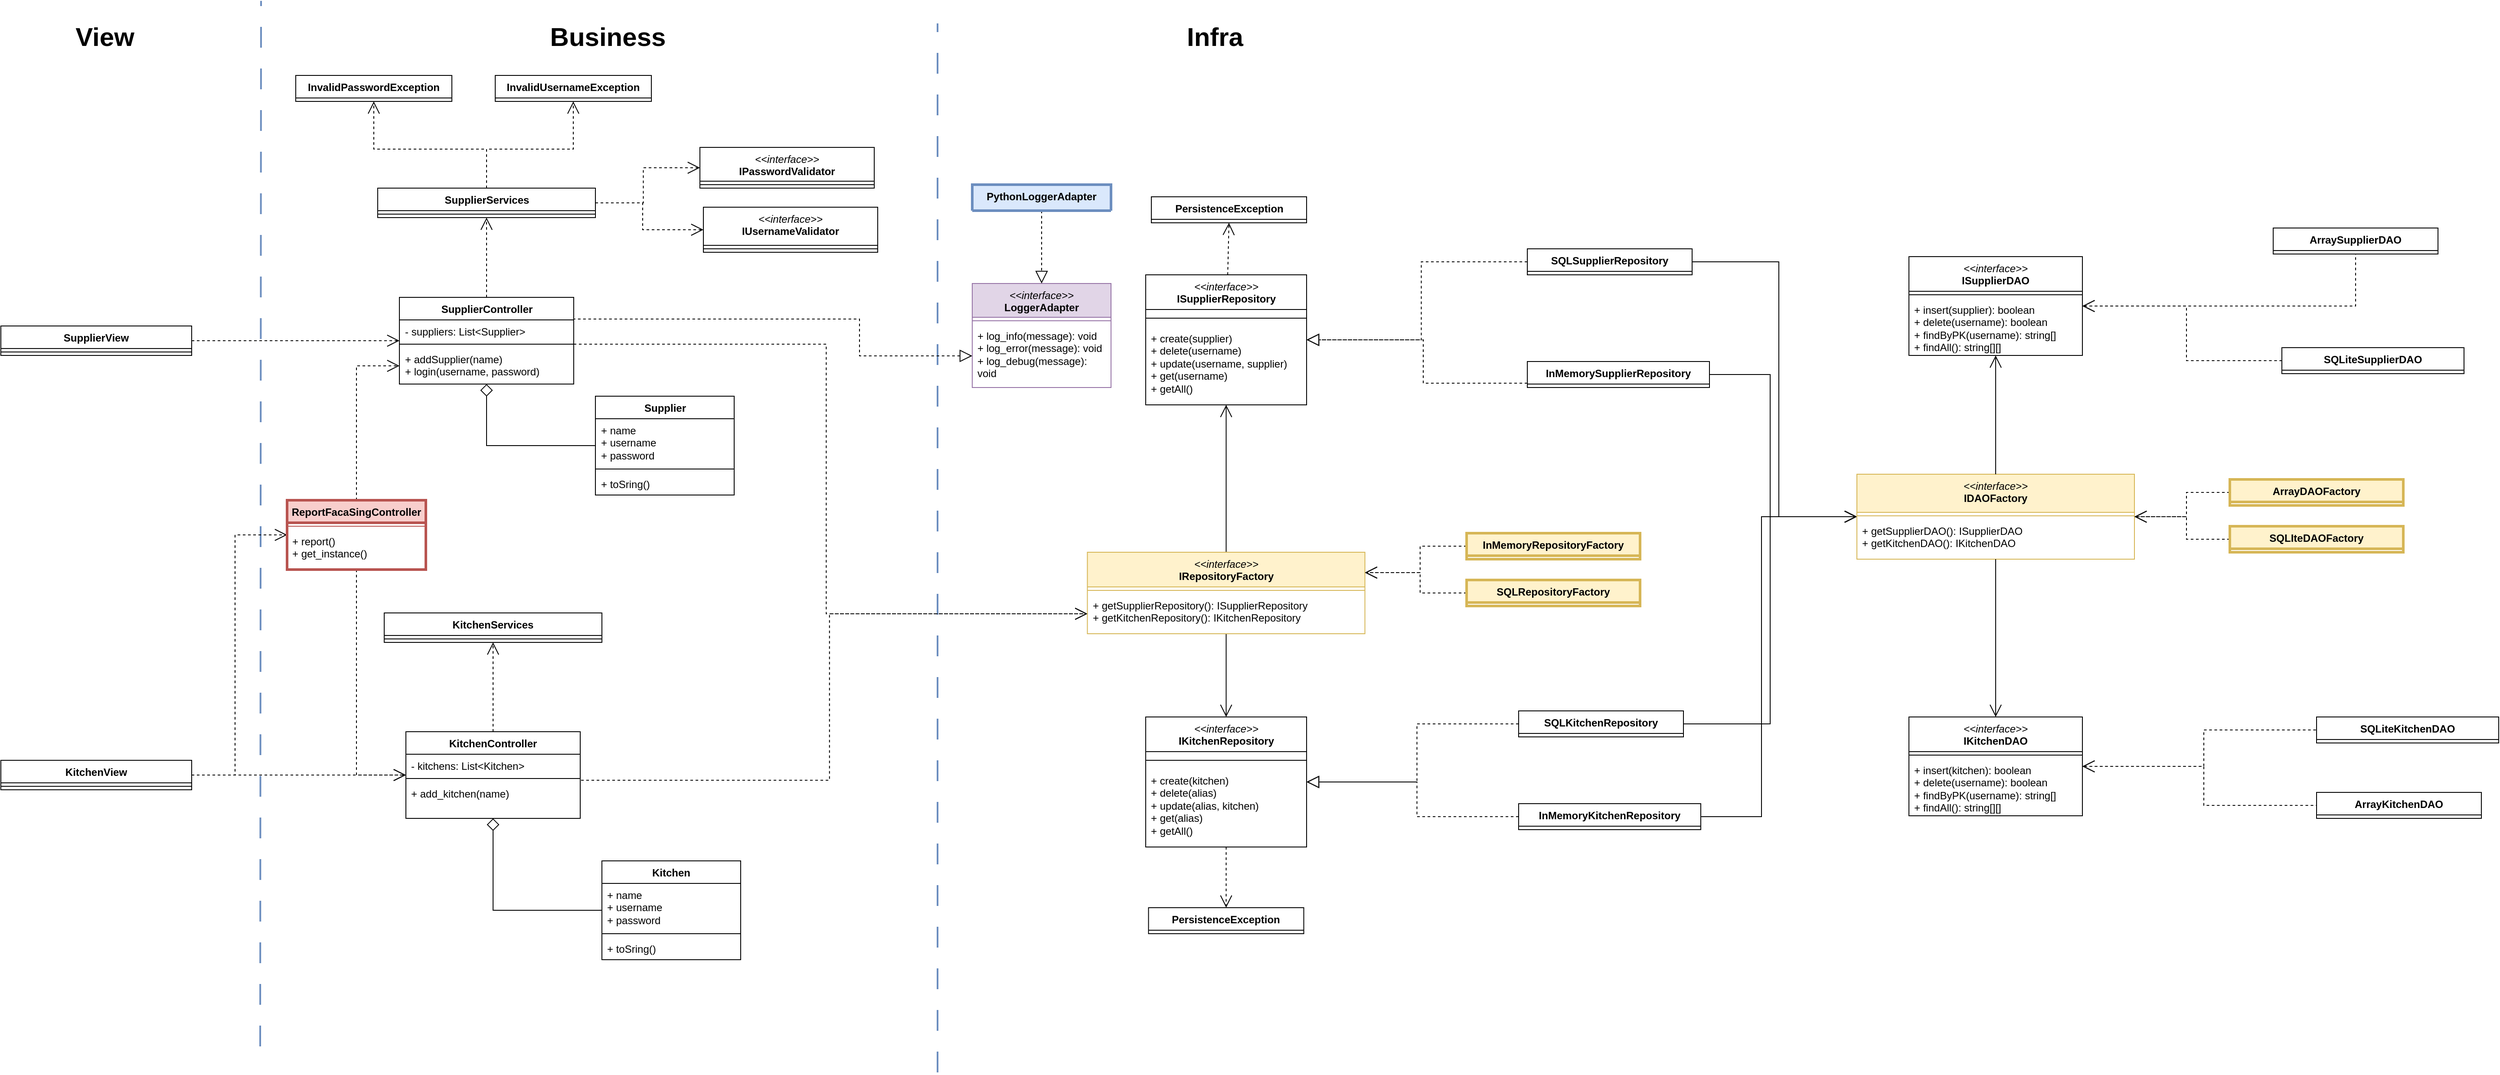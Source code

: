 <mxfile version="26.2.9" pages="2">
  <diagram id="QL3Ry1wc7ldOxlqwXEX6" name="27/03">
    <mxGraphModel grid="1" page="1" gridSize="10" guides="1" tooltips="1" connect="1" arrows="1" fold="1" pageScale="1" pageWidth="1169" pageHeight="827" math="0" shadow="0">
      <root>
        <mxCell id="0" />
        <mxCell id="1" parent="0" />
        <mxCell id="mfN5j5FMAVyb_pTe65s7-1" value="" style="endArrow=none;dashed=1;html=1;dashPattern=12 12;strokeWidth=2;rounded=0;fillColor=#dae8fc;strokeColor=#6c8ebf;" edge="1" parent="1">
          <mxGeometry width="50" height="50" relative="1" as="geometry">
            <mxPoint x="19" y="1220" as="sourcePoint" />
            <mxPoint x="20" y="14" as="targetPoint" />
          </mxGeometry>
        </mxCell>
        <mxCell id="mfN5j5FMAVyb_pTe65s7-2" value="" style="endArrow=none;dashed=1;html=1;dashPattern=12 12;strokeWidth=2;rounded=0;fillColor=#dae8fc;strokeColor=#6c8ebf;" edge="1" parent="1">
          <mxGeometry width="50" height="50" relative="1" as="geometry">
            <mxPoint x="800" y="1250" as="sourcePoint" />
            <mxPoint x="800" y="40" as="targetPoint" />
          </mxGeometry>
        </mxCell>
        <mxCell id="mfN5j5FMAVyb_pTe65s7-3" value="&lt;font style=&quot;font-size: 30px;&quot;&gt;&lt;b&gt;Business&lt;/b&gt;&lt;/font&gt;" style="text;html=1;align=center;verticalAlign=middle;whiteSpace=wrap;rounded=0;" vertex="1" parent="1">
          <mxGeometry x="330" y="40" width="180" height="30" as="geometry" />
        </mxCell>
        <mxCell id="mfN5j5FMAVyb_pTe65s7-4" value="&lt;font style=&quot;font-size: 30px;&quot;&gt;&lt;b&gt;View&lt;/b&gt;&lt;/font&gt;" style="text;html=1;align=center;verticalAlign=middle;whiteSpace=wrap;rounded=0;" vertex="1" parent="1">
          <mxGeometry x="-250" y="40" width="180" height="30" as="geometry" />
        </mxCell>
        <mxCell id="mfN5j5FMAVyb_pTe65s7-5" value="&lt;font style=&quot;font-size: 30px;&quot;&gt;&lt;b&gt;Infra&lt;/b&gt;&lt;/font&gt;" style="text;html=1;align=center;verticalAlign=middle;whiteSpace=wrap;rounded=0;" vertex="1" parent="1">
          <mxGeometry x="1030" y="40" width="180" height="30" as="geometry" />
        </mxCell>
        <mxCell id="Vv-Q8fSaXxROo0xmz6hG-18" style="edgeStyle=orthogonalEdgeStyle;rounded=0;orthogonalLoop=1;jettySize=auto;html=1;entryX=0.5;entryY=1;entryDx=0;entryDy=0;endArrow=open;endFill=0;dashed=1;endSize=12;startSize=12;" edge="1" parent="1" source="gB5Y1k0HyoQZD1Wtt7Dn-1" target="Vv-Q8fSaXxROo0xmz6hG-6">
          <mxGeometry relative="1" as="geometry" />
        </mxCell>
        <mxCell id="gB5Y1k0HyoQZD1Wtt7Dn-1" value="&lt;b&gt;SupplierController&lt;/b&gt;" style="swimlane;fontStyle=1;align=center;verticalAlign=top;childLayout=stackLayout;horizontal=1;startSize=26;horizontalStack=0;resizeParent=1;resizeParentMax=0;resizeLast=0;collapsible=1;marginBottom=0;whiteSpace=wrap;html=1;" vertex="1" parent="1">
          <mxGeometry x="179.5" y="356" width="201" height="100" as="geometry">
            <mxRectangle x="180" y="364" width="150" height="30" as="alternateBounds" />
          </mxGeometry>
        </mxCell>
        <mxCell id="gB5Y1k0HyoQZD1Wtt7Dn-2" value="- suppliers: List&amp;lt;Supplier&amp;gt;" style="text;strokeColor=none;fillColor=none;align=left;verticalAlign=top;spacingLeft=4;spacingRight=4;overflow=hidden;rotatable=0;points=[[0,0.5],[1,0.5]];portConstraint=eastwest;whiteSpace=wrap;html=1;" vertex="1" parent="gB5Y1k0HyoQZD1Wtt7Dn-1">
          <mxGeometry y="26" width="201" height="24" as="geometry" />
        </mxCell>
        <mxCell id="gB5Y1k0HyoQZD1Wtt7Dn-3" value="" style="line;strokeWidth=1;fillColor=none;align=left;verticalAlign=middle;spacingTop=-1;spacingLeft=3;spacingRight=3;rotatable=0;labelPosition=right;points=[];portConstraint=eastwest;strokeColor=inherit;" vertex="1" parent="gB5Y1k0HyoQZD1Wtt7Dn-1">
          <mxGeometry y="50" width="201" height="8" as="geometry" />
        </mxCell>
        <mxCell id="gB5Y1k0HyoQZD1Wtt7Dn-4" value="+ addSupplier(name)&lt;div&gt;+ login(username, password)&lt;/div&gt;" style="text;strokeColor=none;fillColor=none;align=left;verticalAlign=top;spacingLeft=4;spacingRight=4;overflow=hidden;rotatable=0;points=[[0,0.5],[1,0.5]];portConstraint=eastwest;whiteSpace=wrap;html=1;" vertex="1" parent="gB5Y1k0HyoQZD1Wtt7Dn-1">
          <mxGeometry y="58" width="201" height="42" as="geometry" />
        </mxCell>
        <mxCell id="Vv-Q8fSaXxROo0xmz6hG-16" style="edgeStyle=orthogonalEdgeStyle;rounded=0;orthogonalLoop=1;jettySize=auto;html=1;entryX=0.5;entryY=1;entryDx=0;entryDy=0;endArrow=diamond;endFill=0;endSize=12;" edge="1" parent="1" source="y1ptUFQd2o1ErfU3pzcy-1" target="gB5Y1k0HyoQZD1Wtt7Dn-1">
          <mxGeometry relative="1" as="geometry">
            <mxPoint x="290" y="450" as="targetPoint" />
          </mxGeometry>
        </mxCell>
        <mxCell id="y1ptUFQd2o1ErfU3pzcy-1" value="&lt;b&gt;Supplier&lt;/b&gt;" style="swimlane;fontStyle=1;align=center;verticalAlign=top;childLayout=stackLayout;horizontal=1;startSize=26;horizontalStack=0;resizeParent=1;resizeParentMax=0;resizeLast=0;collapsible=1;marginBottom=0;whiteSpace=wrap;html=1;" vertex="1" parent="1">
          <mxGeometry x="405.5" y="470" width="160" height="114" as="geometry" />
        </mxCell>
        <mxCell id="y1ptUFQd2o1ErfU3pzcy-2" value="+ name&lt;div&gt;+ username&lt;/div&gt;&lt;div&gt;+ password&lt;/div&gt;" style="text;strokeColor=none;fillColor=none;align=left;verticalAlign=top;spacingLeft=4;spacingRight=4;overflow=hidden;rotatable=0;points=[[0,0.5],[1,0.5]];portConstraint=eastwest;whiteSpace=wrap;html=1;" vertex="1" parent="y1ptUFQd2o1ErfU3pzcy-1">
          <mxGeometry y="26" width="160" height="54" as="geometry" />
        </mxCell>
        <mxCell id="y1ptUFQd2o1ErfU3pzcy-3" value="" style="line;strokeWidth=1;fillColor=none;align=left;verticalAlign=middle;spacingTop=-1;spacingLeft=3;spacingRight=3;rotatable=0;labelPosition=right;points=[];portConstraint=eastwest;strokeColor=inherit;" vertex="1" parent="y1ptUFQd2o1ErfU3pzcy-1">
          <mxGeometry y="80" width="160" height="8" as="geometry" />
        </mxCell>
        <mxCell id="y1ptUFQd2o1ErfU3pzcy-4" value="+ toSring()" style="text;strokeColor=none;fillColor=none;align=left;verticalAlign=top;spacingLeft=4;spacingRight=4;overflow=hidden;rotatable=0;points=[[0,0.5],[1,0.5]];portConstraint=eastwest;whiteSpace=wrap;html=1;" vertex="1" parent="y1ptUFQd2o1ErfU3pzcy-1">
          <mxGeometry y="88" width="160" height="26" as="geometry" />
        </mxCell>
        <mxCell id="vtW9LHkK-7iQcfDU1YJa-1" style="rounded=0;orthogonalLoop=1;jettySize=auto;html=1;entryX=0.5;entryY=1;entryDx=0;entryDy=0;endArrow=open;endFill=0;endSize=12;dashed=1;" edge="1" parent="1" source="vtW9LHkK-7iQcfDU1YJa-2" target="vtW9LHkK-7iQcfDU1YJa-11">
          <mxGeometry relative="1" as="geometry" />
        </mxCell>
        <mxCell id="X-29sa1S6aLxrIAXwsSO-25" style="edgeStyle=orthogonalEdgeStyle;rounded=0;orthogonalLoop=1;jettySize=auto;html=1;entryX=0.5;entryY=0;entryDx=0;entryDy=0;endArrow=none;startFill=0;startArrow=open;endSize=12;startSize=12;" edge="1" parent="1" source="vtW9LHkK-7iQcfDU1YJa-2" target="X-29sa1S6aLxrIAXwsSO-16">
          <mxGeometry relative="1" as="geometry" />
        </mxCell>
        <mxCell id="vtW9LHkK-7iQcfDU1YJa-2" value="&lt;div&gt;&lt;span style=&quot;font-weight: normal;&quot;&gt;&lt;i&gt;&amp;lt;&amp;lt;interface&amp;gt;&amp;gt;&lt;/i&gt;&lt;/span&gt;&lt;/div&gt;&lt;b&gt;ISupplierRepository&lt;/b&gt;" style="swimlane;fontStyle=1;align=center;verticalAlign=top;childLayout=stackLayout;horizontal=1;startSize=40;horizontalStack=0;resizeParent=1;resizeParentMax=0;resizeLast=0;collapsible=1;marginBottom=0;whiteSpace=wrap;html=1;" vertex="1" parent="1">
          <mxGeometry x="1040" y="330" width="185.5" height="150" as="geometry">
            <mxRectangle x="860" y="330" width="150" height="50" as="alternateBounds" />
          </mxGeometry>
        </mxCell>
        <mxCell id="vtW9LHkK-7iQcfDU1YJa-3" value="" style="line;strokeWidth=1;fillColor=none;align=left;verticalAlign=middle;spacingTop=-1;spacingLeft=3;spacingRight=3;rotatable=0;labelPosition=right;points=[];portConstraint=eastwest;strokeColor=inherit;" vertex="1" parent="vtW9LHkK-7iQcfDU1YJa-2">
          <mxGeometry y="40" width="185.5" height="20" as="geometry" />
        </mxCell>
        <mxCell id="vtW9LHkK-7iQcfDU1YJa-4" value="+ create(supplier)&lt;div&gt;+ delete(username)&lt;/div&gt;&lt;div&gt;+ update(username, supplier)&lt;/div&gt;&lt;div&gt;+ get(username)&lt;/div&gt;&lt;div&gt;+ getAll()&lt;/div&gt;" style="text;strokeColor=none;fillColor=none;align=left;verticalAlign=top;spacingLeft=4;spacingRight=4;overflow=hidden;rotatable=0;points=[[0,0.5],[1,0.5]];portConstraint=eastwest;whiteSpace=wrap;html=1;" vertex="1" parent="vtW9LHkK-7iQcfDU1YJa-2">
          <mxGeometry y="60" width="185.5" height="90" as="geometry" />
        </mxCell>
        <mxCell id="vtW9LHkK-7iQcfDU1YJa-5" style="rounded=0;orthogonalLoop=1;jettySize=auto;html=1;entryX=1;entryY=0.5;entryDx=0;entryDy=0;endSize=12;endArrow=block;endFill=0;dashed=1;edgeStyle=orthogonalEdgeStyle;" edge="1" parent="1" source="vtW9LHkK-7iQcfDU1YJa-6" target="vtW9LHkK-7iQcfDU1YJa-2">
          <mxGeometry relative="1" as="geometry">
            <mxPoint x="968.5" y="497" as="targetPoint" />
          </mxGeometry>
        </mxCell>
        <mxCell id="X-29sa1S6aLxrIAXwsSO-62" style="edgeStyle=orthogonalEdgeStyle;rounded=0;orthogonalLoop=1;jettySize=auto;html=1;entryX=0;entryY=0.5;entryDx=0;entryDy=0;endArrow=open;endFill=0;endSize=12;" edge="1" parent="1" source="vtW9LHkK-7iQcfDU1YJa-6" target="X-29sa1S6aLxrIAXwsSO-20">
          <mxGeometry relative="1" as="geometry">
            <Array as="points">
              <mxPoint x="1770" y="315" />
              <mxPoint x="1770" y="609" />
            </Array>
          </mxGeometry>
        </mxCell>
        <mxCell id="vtW9LHkK-7iQcfDU1YJa-6" value="&lt;b&gt;SQLSupplierRepository&lt;/b&gt;" style="swimlane;fontStyle=1;align=center;verticalAlign=top;childLayout=stackLayout;horizontal=1;startSize=26;horizontalStack=0;resizeParent=1;resizeParentMax=0;resizeLast=0;collapsible=1;marginBottom=0;whiteSpace=wrap;html=1;" collapsed="1" vertex="1" parent="1">
          <mxGeometry x="1480" y="300" width="190" height="30" as="geometry">
            <mxRectangle x="1220" y="330" width="220" height="50" as="alternateBounds" />
          </mxGeometry>
        </mxCell>
        <mxCell id="vtW9LHkK-7iQcfDU1YJa-7" value="" style="line;strokeWidth=1;fillColor=none;align=left;verticalAlign=middle;spacingTop=-1;spacingLeft=3;spacingRight=3;rotatable=0;labelPosition=right;points=[];portConstraint=eastwest;strokeColor=inherit;" vertex="1" parent="vtW9LHkK-7iQcfDU1YJa-6">
          <mxGeometry y="26" width="220" height="24" as="geometry" />
        </mxCell>
        <mxCell id="X-29sa1S6aLxrIAXwsSO-60" style="edgeStyle=orthogonalEdgeStyle;rounded=0;orthogonalLoop=1;jettySize=auto;html=1;entryX=0;entryY=0.5;entryDx=0;entryDy=0;endArrow=open;endFill=0;endSize=12;" edge="1" parent="1" source="vtW9LHkK-7iQcfDU1YJa-8" target="X-29sa1S6aLxrIAXwsSO-20">
          <mxGeometry relative="1" as="geometry">
            <Array as="points">
              <mxPoint x="1760" y="445" />
              <mxPoint x="1760" y="609" />
            </Array>
          </mxGeometry>
        </mxCell>
        <mxCell id="vtW9LHkK-7iQcfDU1YJa-8" value="&lt;b&gt;InMemorySupplierRepository&lt;/b&gt;" style="swimlane;fontStyle=1;align=center;verticalAlign=top;childLayout=stackLayout;horizontal=1;startSize=26;horizontalStack=0;resizeParent=1;resizeParentMax=0;resizeLast=0;collapsible=1;marginBottom=0;whiteSpace=wrap;html=1;" collapsed="1" vertex="1" parent="1">
          <mxGeometry x="1480" y="430" width="210" height="30" as="geometry">
            <mxRectangle x="744.5" y="763" width="190" height="50" as="alternateBounds" />
          </mxGeometry>
        </mxCell>
        <mxCell id="vtW9LHkK-7iQcfDU1YJa-9" value="" style="line;strokeWidth=1;fillColor=none;align=left;verticalAlign=middle;spacingTop=-1;spacingLeft=3;spacingRight=3;rotatable=0;labelPosition=right;points=[];portConstraint=eastwest;strokeColor=inherit;" vertex="1" parent="vtW9LHkK-7iQcfDU1YJa-8">
          <mxGeometry y="26" width="190" height="24" as="geometry" />
        </mxCell>
        <mxCell id="vtW9LHkK-7iQcfDU1YJa-10" style="rounded=0;orthogonalLoop=1;jettySize=auto;html=1;entryX=1;entryY=0.5;entryDx=0;entryDy=0;endSize=12;endArrow=block;endFill=0;dashed=1;edgeStyle=orthogonalEdgeStyle;" edge="1" parent="1" source="vtW9LHkK-7iQcfDU1YJa-8" target="vtW9LHkK-7iQcfDU1YJa-2">
          <mxGeometry relative="1" as="geometry">
            <Array as="points">
              <mxPoint x="1360" y="455" />
              <mxPoint x="1360" y="405" />
            </Array>
          </mxGeometry>
        </mxCell>
        <mxCell id="vtW9LHkK-7iQcfDU1YJa-11" value="PersistenceException" style="swimlane;fontStyle=1;align=center;verticalAlign=top;childLayout=stackLayout;horizontal=1;startSize=26;horizontalStack=0;resizeParent=1;resizeParentMax=0;resizeLast=0;collapsible=1;marginBottom=0;whiteSpace=wrap;html=1;" collapsed="1" vertex="1" parent="1">
          <mxGeometry x="1046.5" y="240" width="179" height="30" as="geometry">
            <mxRectangle x="441.5" y="880" width="160" height="34" as="alternateBounds" />
          </mxGeometry>
        </mxCell>
        <mxCell id="vtW9LHkK-7iQcfDU1YJa-12" value="" style="line;strokeWidth=1;fillColor=none;align=left;verticalAlign=middle;spacingTop=-1;spacingLeft=3;spacingRight=3;rotatable=0;labelPosition=right;points=[];portConstraint=eastwest;strokeColor=inherit;" vertex="1" parent="vtW9LHkK-7iQcfDU1YJa-11">
          <mxGeometry y="26" width="160" height="8" as="geometry" />
        </mxCell>
        <mxCell id="Vv-Q8fSaXxROo0xmz6hG-17" style="edgeStyle=orthogonalEdgeStyle;rounded=0;orthogonalLoop=1;jettySize=auto;html=1;entryX=0;entryY=0.5;entryDx=0;entryDy=0;endArrow=open;endFill=0;dashed=1;endSize=12;startSize=12;" edge="1" parent="1" source="a6q3OOpY8-t0Fjljw6EO-1" target="gB5Y1k0HyoQZD1Wtt7Dn-1">
          <mxGeometry relative="1" as="geometry">
            <mxPoint x="120" y="400" as="targetPoint" />
          </mxGeometry>
        </mxCell>
        <mxCell id="a6q3OOpY8-t0Fjljw6EO-1" value="SupplierView" style="swimlane;fontStyle=1;align=center;verticalAlign=top;childLayout=stackLayout;horizontal=1;startSize=26;horizontalStack=0;resizeParent=1;resizeParentMax=0;resizeLast=0;collapsible=1;marginBottom=0;whiteSpace=wrap;html=1;" vertex="1" parent="1">
          <mxGeometry x="-280" y="389" width="220" height="34" as="geometry" />
        </mxCell>
        <mxCell id="a6q3OOpY8-t0Fjljw6EO-2" value="" style="line;strokeWidth=1;fillColor=none;align=left;verticalAlign=middle;spacingTop=-1;spacingLeft=3;spacingRight=3;rotatable=0;labelPosition=right;points=[];portConstraint=eastwest;strokeColor=inherit;" vertex="1" parent="a6q3OOpY8-t0Fjljw6EO-1">
          <mxGeometry y="26" width="220" height="8" as="geometry" />
        </mxCell>
        <mxCell id="Vv-Q8fSaXxROo0xmz6hG-2" value="&lt;i style=&quot;font-weight: normal;&quot;&gt;&amp;lt;&amp;lt;interface&amp;gt;&amp;gt;&lt;/i&gt;&lt;br&gt;IPasswordValidator" style="swimlane;fontStyle=1;align=center;verticalAlign=top;childLayout=stackLayout;horizontal=1;startSize=39;horizontalStack=0;resizeParent=1;resizeParentMax=0;resizeLast=0;collapsible=1;marginBottom=0;whiteSpace=wrap;html=1;" vertex="1" parent="1">
          <mxGeometry x="526" y="183" width="201" height="47" as="geometry">
            <mxRectangle x="488.5" y="351" width="140" height="49" as="alternateBounds" />
          </mxGeometry>
        </mxCell>
        <mxCell id="Vv-Q8fSaXxROo0xmz6hG-3" value="" style="line;strokeWidth=1;fillColor=none;align=left;verticalAlign=middle;spacingTop=-1;spacingLeft=3;spacingRight=3;rotatable=0;labelPosition=right;points=[];portConstraint=eastwest;strokeColor=inherit;" vertex="1" parent="Vv-Q8fSaXxROo0xmz6hG-2">
          <mxGeometry y="39" width="201" height="8" as="geometry" />
        </mxCell>
        <mxCell id="Vv-Q8fSaXxROo0xmz6hG-4" value="&lt;span style=&quot;font-weight: normal;&quot;&gt;&lt;i&gt;&amp;lt;&amp;lt;interface&amp;gt;&amp;gt;&lt;/i&gt;&lt;/span&gt;&lt;br&gt;IUsernameValidator" style="swimlane;fontStyle=1;align=center;verticalAlign=top;childLayout=stackLayout;horizontal=1;startSize=44;horizontalStack=0;resizeParent=1;resizeParentMax=0;resizeLast=0;collapsible=1;marginBottom=0;whiteSpace=wrap;html=1;" vertex="1" parent="1">
          <mxGeometry x="530" y="252" width="201" height="52" as="geometry">
            <mxRectangle x="488.5" y="446" width="150" height="54" as="alternateBounds" />
          </mxGeometry>
        </mxCell>
        <mxCell id="Vv-Q8fSaXxROo0xmz6hG-5" value="" style="line;strokeWidth=1;fillColor=none;align=left;verticalAlign=middle;spacingTop=-1;spacingLeft=3;spacingRight=3;rotatable=0;labelPosition=right;points=[];portConstraint=eastwest;strokeColor=inherit;" vertex="1" parent="Vv-Q8fSaXxROo0xmz6hG-4">
          <mxGeometry y="44" width="201" height="8" as="geometry" />
        </mxCell>
        <mxCell id="Vv-Q8fSaXxROo0xmz6hG-6" value="&lt;b&gt;SupplierServices&lt;/b&gt;" style="swimlane;fontStyle=1;align=center;verticalAlign=top;childLayout=stackLayout;horizontal=1;startSize=26;horizontalStack=0;resizeParent=1;resizeParentMax=0;resizeLast=0;collapsible=1;marginBottom=0;whiteSpace=wrap;html=1;" vertex="1" parent="1">
          <mxGeometry x="154.5" y="230" width="251" height="34" as="geometry">
            <mxRectangle x="110" y="380" width="140" height="30" as="alternateBounds" />
          </mxGeometry>
        </mxCell>
        <mxCell id="Vv-Q8fSaXxROo0xmz6hG-7" value="" style="line;strokeWidth=1;fillColor=none;align=left;verticalAlign=middle;spacingTop=-1;spacingLeft=3;spacingRight=3;rotatable=0;labelPosition=right;points=[];portConstraint=eastwest;strokeColor=inherit;" vertex="1" parent="Vv-Q8fSaXxROo0xmz6hG-6">
          <mxGeometry y="26" width="251" height="8" as="geometry" />
        </mxCell>
        <mxCell id="Vv-Q8fSaXxROo0xmz6hG-8" style="rounded=0;orthogonalLoop=1;jettySize=auto;html=1;dashed=1;endArrow=open;endFill=0;endSize=12;edgeStyle=orthogonalEdgeStyle;entryX=0;entryY=0.5;entryDx=0;entryDy=0;exitX=1;exitY=0.5;exitDx=0;exitDy=0;" edge="1" parent="1" source="Vv-Q8fSaXxROo0xmz6hG-6" target="Vv-Q8fSaXxROo0xmz6hG-4">
          <mxGeometry relative="1" as="geometry">
            <mxPoint x="367.5" y="270" as="sourcePoint" />
            <mxPoint x="500" y="286" as="targetPoint" />
            <Array as="points">
              <mxPoint x="460" y="247" />
              <mxPoint x="460" y="278" />
            </Array>
          </mxGeometry>
        </mxCell>
        <mxCell id="Vv-Q8fSaXxROo0xmz6hG-9" style="rounded=0;orthogonalLoop=1;jettySize=auto;html=1;dashed=1;endArrow=open;endFill=0;endSize=12;exitX=1;exitY=0.5;exitDx=0;exitDy=0;edgeStyle=orthogonalEdgeStyle;entryX=0;entryY=0.5;entryDx=0;entryDy=0;" edge="1" parent="1" source="Vv-Q8fSaXxROo0xmz6hG-6" target="Vv-Q8fSaXxROo0xmz6hG-2">
          <mxGeometry relative="1" as="geometry">
            <mxPoint x="298" y="454" as="sourcePoint" />
            <mxPoint x="523.5" y="230" as="targetPoint" />
          </mxGeometry>
        </mxCell>
        <mxCell id="Vv-Q8fSaXxROo0xmz6hG-10" value="InvalidPasswordException" style="swimlane;fontStyle=1;align=center;verticalAlign=top;childLayout=stackLayout;horizontal=1;startSize=26;horizontalStack=0;resizeParent=1;resizeParentMax=0;resizeLast=0;collapsible=1;marginBottom=0;whiteSpace=wrap;html=1;" collapsed="1" vertex="1" parent="1">
          <mxGeometry x="60" y="100" width="180" height="30" as="geometry">
            <mxRectangle x="-40" y="280" width="180" height="34" as="alternateBounds" />
          </mxGeometry>
        </mxCell>
        <mxCell id="Vv-Q8fSaXxROo0xmz6hG-11" value="" style="line;strokeWidth=1;fillColor=none;align=left;verticalAlign=middle;spacingTop=-1;spacingLeft=3;spacingRight=3;rotatable=0;labelPosition=right;points=[];portConstraint=eastwest;strokeColor=inherit;" vertex="1" parent="Vv-Q8fSaXxROo0xmz6hG-10">
          <mxGeometry y="26" width="180" height="8" as="geometry" />
        </mxCell>
        <mxCell id="Vv-Q8fSaXxROo0xmz6hG-12" value="InvalidUsernameException" style="swimlane;fontStyle=1;align=center;verticalAlign=top;childLayout=stackLayout;horizontal=1;startSize=26;horizontalStack=0;resizeParent=1;resizeParentMax=0;resizeLast=0;collapsible=1;marginBottom=0;whiteSpace=wrap;html=1;" collapsed="1" vertex="1" parent="1">
          <mxGeometry x="290" y="100" width="180" height="30" as="geometry">
            <mxRectangle x="220" y="288" width="180" height="34" as="alternateBounds" />
          </mxGeometry>
        </mxCell>
        <mxCell id="Vv-Q8fSaXxROo0xmz6hG-13" value="" style="line;strokeWidth=1;fillColor=none;align=left;verticalAlign=middle;spacingTop=-1;spacingLeft=3;spacingRight=3;rotatable=0;labelPosition=right;points=[];portConstraint=eastwest;strokeColor=inherit;" vertex="1" parent="Vv-Q8fSaXxROo0xmz6hG-12">
          <mxGeometry y="26" width="180" height="8" as="geometry" />
        </mxCell>
        <mxCell id="Vv-Q8fSaXxROo0xmz6hG-14" style="rounded=0;orthogonalLoop=1;jettySize=auto;html=1;entryX=0.5;entryY=1;entryDx=0;entryDy=0;dashed=1;endArrow=open;endFill=0;endSize=12;edgeStyle=orthogonalEdgeStyle;" edge="1" parent="1" source="Vv-Q8fSaXxROo0xmz6hG-6" target="Vv-Q8fSaXxROo0xmz6hG-12">
          <mxGeometry relative="1" as="geometry">
            <mxPoint x="401.46" y="115" as="targetPoint" />
          </mxGeometry>
        </mxCell>
        <mxCell id="Vv-Q8fSaXxROo0xmz6hG-15" style="rounded=0;orthogonalLoop=1;jettySize=auto;html=1;entryX=0.5;entryY=1;entryDx=0;entryDy=0;endArrow=open;endFill=0;endSize=12;dashed=1;edgeStyle=orthogonalEdgeStyle;" edge="1" parent="1" source="Vv-Q8fSaXxROo0xmz6hG-6" target="Vv-Q8fSaXxROo0xmz6hG-10">
          <mxGeometry relative="1" as="geometry">
            <mxPoint x="144.52" y="83.002" as="targetPoint" />
          </mxGeometry>
        </mxCell>
        <mxCell id="Vv-Q8fSaXxROo0xmz6hG-21" style="edgeStyle=orthogonalEdgeStyle;rounded=0;orthogonalLoop=1;jettySize=auto;html=1;entryX=0.5;entryY=1;entryDx=0;entryDy=0;endArrow=open;endFill=0;dashed=1;endSize=12;startSize=12;" edge="1" parent="1" source="Vv-Q8fSaXxROo0xmz6hG-23" target="Vv-Q8fSaXxROo0xmz6hG-51">
          <mxGeometry relative="1" as="geometry" />
        </mxCell>
        <mxCell id="Vv-Q8fSaXxROo0xmz6hG-22" style="edgeStyle=orthogonalEdgeStyle;rounded=0;orthogonalLoop=1;jettySize=auto;html=1;entryX=0;entryY=0.5;entryDx=0;entryDy=0;endArrow=open;endFill=0;dashed=1;endSize=12;startSize=12;exitX=1.005;exitY=-0.048;exitDx=0;exitDy=0;exitPerimeter=0;" edge="1" parent="1" source="Vv-Q8fSaXxROo0xmz6hG-26" target="X-29sa1S6aLxrIAXwsSO-19">
          <mxGeometry relative="1" as="geometry">
            <mxPoint x="830" y="913.0" as="targetPoint" />
          </mxGeometry>
        </mxCell>
        <mxCell id="Vv-Q8fSaXxROo0xmz6hG-23" value="&lt;b&gt;KitchenController&lt;/b&gt;" style="swimlane;fontStyle=1;align=center;verticalAlign=top;childLayout=stackLayout;horizontal=1;startSize=26;horizontalStack=0;resizeParent=1;resizeParentMax=0;resizeLast=0;collapsible=1;marginBottom=0;whiteSpace=wrap;html=1;" vertex="1" parent="1">
          <mxGeometry x="187" y="857" width="201" height="100" as="geometry">
            <mxRectangle x="189.5" y="859" width="150" height="30" as="alternateBounds" />
          </mxGeometry>
        </mxCell>
        <mxCell id="Vv-Q8fSaXxROo0xmz6hG-24" value="- kitchens: List&amp;lt;Kitchen&amp;gt;" style="text;strokeColor=none;fillColor=none;align=left;verticalAlign=top;spacingLeft=4;spacingRight=4;overflow=hidden;rotatable=0;points=[[0,0.5],[1,0.5]];portConstraint=eastwest;whiteSpace=wrap;html=1;" vertex="1" parent="Vv-Q8fSaXxROo0xmz6hG-23">
          <mxGeometry y="26" width="201" height="24" as="geometry" />
        </mxCell>
        <mxCell id="Vv-Q8fSaXxROo0xmz6hG-25" value="" style="line;strokeWidth=1;fillColor=none;align=left;verticalAlign=middle;spacingTop=-1;spacingLeft=3;spacingRight=3;rotatable=0;labelPosition=right;points=[];portConstraint=eastwest;strokeColor=inherit;" vertex="1" parent="Vv-Q8fSaXxROo0xmz6hG-23">
          <mxGeometry y="50" width="201" height="8" as="geometry" />
        </mxCell>
        <mxCell id="Vv-Q8fSaXxROo0xmz6hG-26" value="+ add_kitchen(name)" style="text;strokeColor=none;fillColor=none;align=left;verticalAlign=top;spacingLeft=4;spacingRight=4;overflow=hidden;rotatable=0;points=[[0,0.5],[1,0.5]];portConstraint=eastwest;whiteSpace=wrap;html=1;" vertex="1" parent="Vv-Q8fSaXxROo0xmz6hG-23">
          <mxGeometry y="58" width="201" height="42" as="geometry" />
        </mxCell>
        <mxCell id="Vv-Q8fSaXxROo0xmz6hG-27" style="edgeStyle=orthogonalEdgeStyle;rounded=0;orthogonalLoop=1;jettySize=auto;html=1;entryX=0.5;entryY=1;entryDx=0;entryDy=0;endArrow=diamond;endFill=0;endSize=12;" edge="1" parent="1" source="Vv-Q8fSaXxROo0xmz6hG-28" target="Vv-Q8fSaXxROo0xmz6hG-23">
          <mxGeometry relative="1" as="geometry">
            <mxPoint x="297.5" y="986" as="targetPoint" />
          </mxGeometry>
        </mxCell>
        <mxCell id="Vv-Q8fSaXxROo0xmz6hG-28" value="&lt;b&gt;Kitchen&lt;/b&gt;" style="swimlane;fontStyle=1;align=center;verticalAlign=top;childLayout=stackLayout;horizontal=1;startSize=26;horizontalStack=0;resizeParent=1;resizeParentMax=0;resizeLast=0;collapsible=1;marginBottom=0;whiteSpace=wrap;html=1;" vertex="1" parent="1">
          <mxGeometry x="413" y="1006" width="160" height="114" as="geometry" />
        </mxCell>
        <mxCell id="Vv-Q8fSaXxROo0xmz6hG-29" value="+ name&lt;div&gt;+ username&lt;/div&gt;&lt;div&gt;+ password&lt;/div&gt;" style="text;strokeColor=none;fillColor=none;align=left;verticalAlign=top;spacingLeft=4;spacingRight=4;overflow=hidden;rotatable=0;points=[[0,0.5],[1,0.5]];portConstraint=eastwest;whiteSpace=wrap;html=1;" vertex="1" parent="Vv-Q8fSaXxROo0xmz6hG-28">
          <mxGeometry y="26" width="160" height="54" as="geometry" />
        </mxCell>
        <mxCell id="Vv-Q8fSaXxROo0xmz6hG-30" value="" style="line;strokeWidth=1;fillColor=none;align=left;verticalAlign=middle;spacingTop=-1;spacingLeft=3;spacingRight=3;rotatable=0;labelPosition=right;points=[];portConstraint=eastwest;strokeColor=inherit;" vertex="1" parent="Vv-Q8fSaXxROo0xmz6hG-28">
          <mxGeometry y="80" width="160" height="8" as="geometry" />
        </mxCell>
        <mxCell id="Vv-Q8fSaXxROo0xmz6hG-31" value="+ toSring()" style="text;strokeColor=none;fillColor=none;align=left;verticalAlign=top;spacingLeft=4;spacingRight=4;overflow=hidden;rotatable=0;points=[[0,0.5],[1,0.5]];portConstraint=eastwest;whiteSpace=wrap;html=1;" vertex="1" parent="Vv-Q8fSaXxROo0xmz6hG-28">
          <mxGeometry y="88" width="160" height="26" as="geometry" />
        </mxCell>
        <mxCell id="Vv-Q8fSaXxROo0xmz6hG-32" style="edgeStyle=orthogonalEdgeStyle;rounded=0;orthogonalLoop=1;jettySize=auto;html=1;entryX=0.5;entryY=0;entryDx=0;entryDy=0;endArrow=open;endFill=0;endSize=12;dashed=1;" edge="1" parent="1" source="Vv-Q8fSaXxROo0xmz6hG-33" target="Vv-Q8fSaXxROo0xmz6hG-42">
          <mxGeometry relative="1" as="geometry" />
        </mxCell>
        <mxCell id="Vv-Q8fSaXxROo0xmz6hG-33" value="&lt;div&gt;&lt;span style=&quot;font-weight: normal;&quot;&gt;&lt;i&gt;&amp;lt;&amp;lt;interface&amp;gt;&amp;gt;&lt;/i&gt;&lt;/span&gt;&lt;/div&gt;&lt;b&gt;I&lt;/b&gt;&lt;b&gt;Kitchen&lt;/b&gt;&lt;b&gt;Repository&lt;/b&gt;" style="swimlane;fontStyle=1;align=center;verticalAlign=top;childLayout=stackLayout;horizontal=1;startSize=40;horizontalStack=0;resizeParent=1;resizeParentMax=0;resizeLast=0;collapsible=1;marginBottom=0;whiteSpace=wrap;html=1;" vertex="1" parent="1">
          <mxGeometry x="1040" y="840" width="185.5" height="150" as="geometry">
            <mxRectangle x="860" y="330" width="150" height="50" as="alternateBounds" />
          </mxGeometry>
        </mxCell>
        <mxCell id="Vv-Q8fSaXxROo0xmz6hG-34" value="" style="line;strokeWidth=1;fillColor=none;align=left;verticalAlign=middle;spacingTop=-1;spacingLeft=3;spacingRight=3;rotatable=0;labelPosition=right;points=[];portConstraint=eastwest;strokeColor=inherit;" vertex="1" parent="Vv-Q8fSaXxROo0xmz6hG-33">
          <mxGeometry y="40" width="185.5" height="20" as="geometry" />
        </mxCell>
        <mxCell id="Vv-Q8fSaXxROo0xmz6hG-35" value="+ create(kitchen)&lt;div&gt;+ delete(alias)&lt;/div&gt;&lt;div&gt;+ update(alias, kitchen)&lt;/div&gt;&lt;div&gt;+ get(alias)&lt;/div&gt;&lt;div&gt;+ getAll()&lt;/div&gt;" style="text;strokeColor=none;fillColor=none;align=left;verticalAlign=top;spacingLeft=4;spacingRight=4;overflow=hidden;rotatable=0;points=[[0,0.5],[1,0.5]];portConstraint=eastwest;whiteSpace=wrap;html=1;" vertex="1" parent="Vv-Q8fSaXxROo0xmz6hG-33">
          <mxGeometry y="60" width="185.5" height="90" as="geometry" />
        </mxCell>
        <mxCell id="Vv-Q8fSaXxROo0xmz6hG-36" style="rounded=0;orthogonalLoop=1;jettySize=auto;html=1;entryX=1;entryY=0.5;entryDx=0;entryDy=0;endSize=12;endArrow=block;endFill=0;dashed=1;edgeStyle=orthogonalEdgeStyle;" edge="1" parent="1" source="Vv-Q8fSaXxROo0xmz6hG-37" target="Vv-Q8fSaXxROo0xmz6hG-33">
          <mxGeometry relative="1" as="geometry">
            <mxPoint x="978.5" y="1000" as="targetPoint" />
          </mxGeometry>
        </mxCell>
        <mxCell id="X-29sa1S6aLxrIAXwsSO-58" style="edgeStyle=orthogonalEdgeStyle;rounded=0;orthogonalLoop=1;jettySize=auto;html=1;entryX=0;entryY=0.5;entryDx=0;entryDy=0;endArrow=open;endFill=0;endSize=12;" edge="1" parent="1" source="Vv-Q8fSaXxROo0xmz6hG-37" target="X-29sa1S6aLxrIAXwsSO-20">
          <mxGeometry relative="1" as="geometry">
            <Array as="points">
              <mxPoint x="1760" y="848" />
              <mxPoint x="1760" y="609" />
            </Array>
          </mxGeometry>
        </mxCell>
        <mxCell id="Vv-Q8fSaXxROo0xmz6hG-37" value="&lt;b&gt;SQL&lt;/b&gt;&lt;b&gt;Kitchen&lt;/b&gt;&lt;b&gt;Repository&lt;/b&gt;" style="swimlane;fontStyle=1;align=center;verticalAlign=top;childLayout=stackLayout;horizontal=1;startSize=26;horizontalStack=0;resizeParent=1;resizeParentMax=0;resizeLast=0;collapsible=1;marginBottom=0;whiteSpace=wrap;html=1;" collapsed="1" vertex="1" parent="1">
          <mxGeometry x="1470" y="833" width="190" height="30" as="geometry">
            <mxRectangle x="729.5" y="683" width="220" height="50" as="alternateBounds" />
          </mxGeometry>
        </mxCell>
        <mxCell id="Vv-Q8fSaXxROo0xmz6hG-38" value="" style="line;strokeWidth=1;fillColor=none;align=left;verticalAlign=middle;spacingTop=-1;spacingLeft=3;spacingRight=3;rotatable=0;labelPosition=right;points=[];portConstraint=eastwest;strokeColor=inherit;" vertex="1" parent="Vv-Q8fSaXxROo0xmz6hG-37">
          <mxGeometry y="26" width="220" height="24" as="geometry" />
        </mxCell>
        <mxCell id="X-29sa1S6aLxrIAXwsSO-61" style="edgeStyle=orthogonalEdgeStyle;rounded=0;orthogonalLoop=1;jettySize=auto;html=1;entryX=0;entryY=0.5;entryDx=0;entryDy=0;endArrow=open;endFill=0;endSize=12;" edge="1" parent="1" source="Vv-Q8fSaXxROo0xmz6hG-39" target="X-29sa1S6aLxrIAXwsSO-20">
          <mxGeometry relative="1" as="geometry">
            <Array as="points">
              <mxPoint x="1750" y="955" />
              <mxPoint x="1750" y="609" />
            </Array>
          </mxGeometry>
        </mxCell>
        <mxCell id="Vv-Q8fSaXxROo0xmz6hG-39" value="&lt;b&gt;InMemory&lt;/b&gt;&lt;b&gt;Kitchen&lt;/b&gt;&lt;b&gt;Repository&lt;/b&gt;" style="swimlane;fontStyle=1;align=center;verticalAlign=top;childLayout=stackLayout;horizontal=1;startSize=26;horizontalStack=0;resizeParent=1;resizeParentMax=0;resizeLast=0;collapsible=1;marginBottom=0;whiteSpace=wrap;html=1;" collapsed="1" vertex="1" parent="1">
          <mxGeometry x="1470" y="940" width="210" height="30" as="geometry">
            <mxRectangle x="744.5" y="763" width="190" height="50" as="alternateBounds" />
          </mxGeometry>
        </mxCell>
        <mxCell id="Vv-Q8fSaXxROo0xmz6hG-40" value="" style="line;strokeWidth=1;fillColor=none;align=left;verticalAlign=middle;spacingTop=-1;spacingLeft=3;spacingRight=3;rotatable=0;labelPosition=right;points=[];portConstraint=eastwest;strokeColor=inherit;" vertex="1" parent="Vv-Q8fSaXxROo0xmz6hG-39">
          <mxGeometry y="26" width="190" height="24" as="geometry" />
        </mxCell>
        <mxCell id="Vv-Q8fSaXxROo0xmz6hG-41" style="rounded=0;orthogonalLoop=1;jettySize=auto;html=1;entryX=1;entryY=0.5;entryDx=0;entryDy=0;endSize=12;endArrow=block;endFill=0;dashed=1;edgeStyle=orthogonalEdgeStyle;" edge="1" parent="1" source="Vv-Q8fSaXxROo0xmz6hG-39" target="Vv-Q8fSaXxROo0xmz6hG-33">
          <mxGeometry relative="1" as="geometry" />
        </mxCell>
        <mxCell id="Vv-Q8fSaXxROo0xmz6hG-42" value="PersistenceException" style="swimlane;fontStyle=1;align=center;verticalAlign=top;childLayout=stackLayout;horizontal=1;startSize=26;horizontalStack=0;resizeParent=1;resizeParentMax=0;resizeLast=0;collapsible=1;marginBottom=0;whiteSpace=wrap;html=1;" collapsed="1" vertex="1" parent="1">
          <mxGeometry x="1043.25" y="1060" width="179" height="30" as="geometry">
            <mxRectangle x="441.5" y="880" width="160" height="34" as="alternateBounds" />
          </mxGeometry>
        </mxCell>
        <mxCell id="Vv-Q8fSaXxROo0xmz6hG-43" value="" style="line;strokeWidth=1;fillColor=none;align=left;verticalAlign=middle;spacingTop=-1;spacingLeft=3;spacingRight=3;rotatable=0;labelPosition=right;points=[];portConstraint=eastwest;strokeColor=inherit;" vertex="1" parent="Vv-Q8fSaXxROo0xmz6hG-42">
          <mxGeometry y="26" width="160" height="8" as="geometry" />
        </mxCell>
        <mxCell id="Vv-Q8fSaXxROo0xmz6hG-44" style="edgeStyle=orthogonalEdgeStyle;rounded=0;orthogonalLoop=1;jettySize=auto;html=1;entryX=0;entryY=0.5;entryDx=0;entryDy=0;endArrow=open;endFill=0;dashed=1;endSize=12;startSize=12;" edge="1" parent="1" source="Vv-Q8fSaXxROo0xmz6hG-45" target="Vv-Q8fSaXxROo0xmz6hG-23">
          <mxGeometry relative="1" as="geometry">
            <mxPoint x="130" y="903" as="targetPoint" />
          </mxGeometry>
        </mxCell>
        <mxCell id="EOqGSP_8bO8Ac2Hg80x--1" style="edgeStyle=orthogonalEdgeStyle;rounded=0;orthogonalLoop=1;jettySize=auto;html=1;entryX=0;entryY=0.5;entryDx=0;entryDy=0;endSize=12;startSize=12;endArrow=open;endFill=0;dashed=1;" edge="1" parent="1" source="Vv-Q8fSaXxROo0xmz6hG-45" target="Vv-Q8fSaXxROo0xmz6hG-62">
          <mxGeometry relative="1" as="geometry">
            <mxPoint x="-70" y="680" as="targetPoint" />
          </mxGeometry>
        </mxCell>
        <mxCell id="Vv-Q8fSaXxROo0xmz6hG-45" value="KitchenView" style="swimlane;fontStyle=1;align=center;verticalAlign=top;childLayout=stackLayout;horizontal=1;startSize=26;horizontalStack=0;resizeParent=1;resizeParentMax=0;resizeLast=0;collapsible=1;marginBottom=0;whiteSpace=wrap;html=1;" vertex="1" parent="1">
          <mxGeometry x="-280" y="890" width="220" height="34" as="geometry" />
        </mxCell>
        <mxCell id="Vv-Q8fSaXxROo0xmz6hG-46" value="" style="line;strokeWidth=1;fillColor=none;align=left;verticalAlign=middle;spacingTop=-1;spacingLeft=3;spacingRight=3;rotatable=0;labelPosition=right;points=[];portConstraint=eastwest;strokeColor=inherit;" vertex="1" parent="Vv-Q8fSaXxROo0xmz6hG-45">
          <mxGeometry y="26" width="220" height="8" as="geometry" />
        </mxCell>
        <mxCell id="Vv-Q8fSaXxROo0xmz6hG-51" value="&lt;b&gt;Kitchen&lt;/b&gt;&lt;b&gt;Services&lt;/b&gt;" style="swimlane;fontStyle=1;align=center;verticalAlign=top;childLayout=stackLayout;horizontal=1;startSize=26;horizontalStack=0;resizeParent=1;resizeParentMax=0;resizeLast=0;collapsible=1;marginBottom=0;whiteSpace=wrap;html=1;" vertex="1" parent="1">
          <mxGeometry x="162" y="720" width="251" height="34" as="geometry">
            <mxRectangle x="170" y="720" width="140" height="30" as="alternateBounds" />
          </mxGeometry>
        </mxCell>
        <mxCell id="Vv-Q8fSaXxROo0xmz6hG-52" value="" style="line;strokeWidth=1;fillColor=none;align=left;verticalAlign=middle;spacingTop=-1;spacingLeft=3;spacingRight=3;rotatable=0;labelPosition=right;points=[];portConstraint=eastwest;strokeColor=inherit;" vertex="1" parent="Vv-Q8fSaXxROo0xmz6hG-51">
          <mxGeometry y="26" width="251" height="8" as="geometry" />
        </mxCell>
        <mxCell id="Vv-Q8fSaXxROo0xmz6hG-66" style="edgeStyle=orthogonalEdgeStyle;rounded=0;orthogonalLoop=1;jettySize=auto;html=1;entryX=0;entryY=0.5;entryDx=0;entryDy=0;endArrow=open;endFill=0;dashed=1;endSize=12;startSize=12;" edge="1" parent="1" source="Vv-Q8fSaXxROo0xmz6hG-62" target="gB5Y1k0HyoQZD1Wtt7Dn-4">
          <mxGeometry relative="1" as="geometry" />
        </mxCell>
        <mxCell id="Vv-Q8fSaXxROo0xmz6hG-67" style="edgeStyle=orthogonalEdgeStyle;rounded=0;orthogonalLoop=1;jettySize=auto;html=1;entryX=0;entryY=0.5;entryDx=0;entryDy=0;endArrow=open;endFill=0;dashed=1;endSize=12;startSize=12;" edge="1" parent="1" source="Vv-Q8fSaXxROo0xmz6hG-62" target="Vv-Q8fSaXxROo0xmz6hG-23">
          <mxGeometry relative="1" as="geometry">
            <mxPoint x="70" y="900" as="targetPoint" />
          </mxGeometry>
        </mxCell>
        <mxCell id="Vv-Q8fSaXxROo0xmz6hG-62" value="ReportFacaSingController" style="swimlane;fontStyle=1;align=center;verticalAlign=top;childLayout=stackLayout;horizontal=1;startSize=26;horizontalStack=0;resizeParent=1;resizeParentMax=0;resizeLast=0;collapsible=1;marginBottom=0;whiteSpace=wrap;html=1;fillColor=#f8cecc;strokeColor=#b85450;strokeWidth=3;" vertex="1" parent="1">
          <mxGeometry x="50" y="590" width="160" height="80" as="geometry">
            <mxRectangle x="50" y="590" width="140" height="30" as="alternateBounds" />
          </mxGeometry>
        </mxCell>
        <mxCell id="Vv-Q8fSaXxROo0xmz6hG-64" value="" style="line;strokeWidth=1;fillColor=none;align=left;verticalAlign=middle;spacingTop=-1;spacingLeft=3;spacingRight=3;rotatable=0;labelPosition=right;points=[];portConstraint=eastwest;strokeColor=inherit;" vertex="1" parent="Vv-Q8fSaXxROo0xmz6hG-62">
          <mxGeometry y="26" width="160" height="8" as="geometry" />
        </mxCell>
        <mxCell id="Vv-Q8fSaXxROo0xmz6hG-65" value="+ report()&lt;div&gt;+ get_instance()&lt;/div&gt;" style="text;strokeColor=none;fillColor=none;align=left;verticalAlign=top;spacingLeft=4;spacingRight=4;overflow=hidden;rotatable=0;points=[[0,0.5],[1,0.5]];portConstraint=eastwest;whiteSpace=wrap;html=1;" vertex="1" parent="Vv-Q8fSaXxROo0xmz6hG-62">
          <mxGeometry y="34" width="160" height="46" as="geometry" />
        </mxCell>
        <mxCell id="X-29sa1S6aLxrIAXwsSO-30" style="edgeStyle=orthogonalEdgeStyle;rounded=0;orthogonalLoop=1;jettySize=auto;html=1;endArrow=none;endFill=0;dashed=1;endSize=12;startSize=12;startArrow=open;startFill=0;" edge="1" parent="1" source="X-29sa1S6aLxrIAXwsSO-5" target="X-29sa1S6aLxrIAXwsSO-26">
          <mxGeometry relative="1" as="geometry" />
        </mxCell>
        <mxCell id="X-29sa1S6aLxrIAXwsSO-31" style="edgeStyle=orthogonalEdgeStyle;rounded=0;orthogonalLoop=1;jettySize=auto;html=1;entryX=0;entryY=0.5;entryDx=0;entryDy=0;endArrow=none;endFill=0;dashed=1;endSize=12;startSize=12;startArrow=open;startFill=0;" edge="1" parent="1" source="X-29sa1S6aLxrIAXwsSO-5" target="X-29sa1S6aLxrIAXwsSO-28">
          <mxGeometry relative="1" as="geometry" />
        </mxCell>
        <mxCell id="X-29sa1S6aLxrIAXwsSO-5" value="&lt;div&gt;&lt;span style=&quot;font-weight: normal;&quot;&gt;&lt;i&gt;&amp;lt;&amp;lt;interface&amp;gt;&amp;gt;&lt;/i&gt;&lt;/span&gt;&lt;/div&gt;ISupplierDAO" style="swimlane;fontStyle=1;align=center;verticalAlign=top;childLayout=stackLayout;horizontal=1;startSize=40;horizontalStack=0;resizeParent=1;resizeParentMax=0;resizeLast=0;collapsible=1;marginBottom=0;whiteSpace=wrap;html=1;" vertex="1" parent="1">
          <mxGeometry x="1920" y="309" width="200" height="114" as="geometry">
            <mxRectangle x="1920" y="300" width="110" height="40" as="alternateBounds" />
          </mxGeometry>
        </mxCell>
        <mxCell id="X-29sa1S6aLxrIAXwsSO-7" value="" style="line;strokeWidth=1;fillColor=none;align=left;verticalAlign=middle;spacingTop=-1;spacingLeft=3;spacingRight=3;rotatable=0;labelPosition=right;points=[];portConstraint=eastwest;strokeColor=inherit;" vertex="1" parent="X-29sa1S6aLxrIAXwsSO-5">
          <mxGeometry y="40" width="200" height="8" as="geometry" />
        </mxCell>
        <mxCell id="X-29sa1S6aLxrIAXwsSO-8" value="+ insert(supplier): boolean&lt;div&gt;+ delete(username): boolean&lt;/div&gt;&lt;div&gt;+ findByPK(username): string[]&lt;/div&gt;&lt;div&gt;+ findAll(): string[][]&lt;/div&gt;" style="text;strokeColor=none;fillColor=none;align=left;verticalAlign=top;spacingLeft=4;spacingRight=4;overflow=hidden;rotatable=0;points=[[0,0.5],[1,0.5]];portConstraint=eastwest;whiteSpace=wrap;html=1;" vertex="1" parent="X-29sa1S6aLxrIAXwsSO-5">
          <mxGeometry y="48" width="200" height="66" as="geometry" />
        </mxCell>
        <mxCell id="X-29sa1S6aLxrIAXwsSO-36" style="edgeStyle=orthogonalEdgeStyle;rounded=0;orthogonalLoop=1;jettySize=auto;html=1;entryX=0;entryY=0.5;entryDx=0;entryDy=0;endArrow=none;endFill=0;endSize=12;startSize=12;startArrow=open;startFill=0;dashed=1;" edge="1" parent="1" source="-7UsEqaNCW86ICpzcuBY-1" target="-7UsEqaNCW86ICpzcuBY-6">
          <mxGeometry relative="1" as="geometry" />
        </mxCell>
        <mxCell id="X-29sa1S6aLxrIAXwsSO-37" style="edgeStyle=orthogonalEdgeStyle;rounded=0;orthogonalLoop=1;jettySize=auto;html=1;entryX=0;entryY=0.5;entryDx=0;entryDy=0;endArrow=none;endFill=0;endSize=12;startSize=12;startArrow=open;startFill=0;dashed=1;" edge="1" parent="1" source="-7UsEqaNCW86ICpzcuBY-1" target="-7UsEqaNCW86ICpzcuBY-4">
          <mxGeometry relative="1" as="geometry">
            <mxPoint x="2260" y="940" as="targetPoint" />
          </mxGeometry>
        </mxCell>
        <mxCell id="-7UsEqaNCW86ICpzcuBY-1" value="&lt;div&gt;&lt;span style=&quot;font-weight: normal;&quot;&gt;&lt;i&gt;&amp;lt;&amp;lt;interface&amp;gt;&amp;gt;&lt;/i&gt;&lt;/span&gt;&lt;/div&gt;IKitchenDAO" style="swimlane;fontStyle=1;align=center;verticalAlign=top;childLayout=stackLayout;horizontal=1;startSize=40;horizontalStack=0;resizeParent=1;resizeParentMax=0;resizeLast=0;collapsible=1;marginBottom=0;whiteSpace=wrap;html=1;" vertex="1" parent="1">
          <mxGeometry x="1920" y="840" width="200" height="114" as="geometry">
            <mxRectangle x="1960" y="840" width="110" height="40" as="alternateBounds" />
          </mxGeometry>
        </mxCell>
        <mxCell id="-7UsEqaNCW86ICpzcuBY-2" value="" style="line;strokeWidth=1;fillColor=none;align=left;verticalAlign=middle;spacingTop=-1;spacingLeft=3;spacingRight=3;rotatable=0;labelPosition=right;points=[];portConstraint=eastwest;strokeColor=inherit;" vertex="1" parent="-7UsEqaNCW86ICpzcuBY-1">
          <mxGeometry y="40" width="200" height="8" as="geometry" />
        </mxCell>
        <mxCell id="-7UsEqaNCW86ICpzcuBY-3" value="+ insert(kitchen): boolean&lt;div&gt;+ delete(username): boolean&lt;/div&gt;&lt;div&gt;+ findByPK(username): string[]&lt;/div&gt;&lt;div&gt;+ findAll(): string[][]&lt;/div&gt;" style="text;strokeColor=none;fillColor=none;align=left;verticalAlign=top;spacingLeft=4;spacingRight=4;overflow=hidden;rotatable=0;points=[[0,0.5],[1,0.5]];portConstraint=eastwest;whiteSpace=wrap;html=1;" vertex="1" parent="-7UsEqaNCW86ICpzcuBY-1">
          <mxGeometry y="48" width="200" height="66" as="geometry" />
        </mxCell>
        <mxCell id="WAYBFTO2BFZ6zde1miuG-2" style="edgeStyle=orthogonalEdgeStyle;rounded=0;orthogonalLoop=1;jettySize=auto;html=1;exitX=0.5;exitY=1;exitDx=0;exitDy=0;entryX=0.5;entryY=0;entryDx=0;entryDy=0;endArrow=open;endFill=0;startArrow=none;startFill=0;endSize=12;startSize=12;" edge="1" parent="1" source="X-29sa1S6aLxrIAXwsSO-16" target="Vv-Q8fSaXxROo0xmz6hG-33">
          <mxGeometry relative="1" as="geometry" />
        </mxCell>
        <mxCell id="X-29sa1S6aLxrIAXwsSO-16" value="&lt;div&gt;&lt;span style=&quot;font-weight: normal;&quot;&gt;&lt;i&gt;&amp;lt;&amp;lt;interface&amp;gt;&amp;gt;&lt;/i&gt;&lt;/span&gt;&lt;/div&gt;IRepositoryFactory" style="swimlane;fontStyle=1;align=center;verticalAlign=top;childLayout=stackLayout;horizontal=1;startSize=40;horizontalStack=0;resizeParent=1;resizeParentMax=0;resizeLast=0;collapsible=1;marginBottom=0;whiteSpace=wrap;html=1;fillColor=#fff2cc;strokeColor=#d6b656;" vertex="1" parent="1">
          <mxGeometry x="972.75" y="650" width="320" height="94" as="geometry">
            <mxRectangle x="972.75" y="650" width="140" height="40" as="alternateBounds" />
          </mxGeometry>
        </mxCell>
        <mxCell id="X-29sa1S6aLxrIAXwsSO-18" value="" style="line;strokeWidth=1;fillColor=none;align=left;verticalAlign=middle;spacingTop=-1;spacingLeft=3;spacingRight=3;rotatable=0;labelPosition=right;points=[];portConstraint=eastwest;strokeColor=inherit;" vertex="1" parent="X-29sa1S6aLxrIAXwsSO-16">
          <mxGeometry y="40" width="320" height="8" as="geometry" />
        </mxCell>
        <mxCell id="X-29sa1S6aLxrIAXwsSO-19" value="+ getSupplierRepository(): ISupplierRepository&lt;div&gt;+ getKitchenRepository():&amp;nbsp;&lt;span style=&quot;background-color: transparent; color: light-dark(rgb(0, 0, 0), rgb(255, 255, 255));&quot;&gt;IKitchenRepository&lt;/span&gt;&lt;/div&gt;" style="text;strokeColor=none;fillColor=none;align=left;verticalAlign=top;spacingLeft=4;spacingRight=4;overflow=hidden;rotatable=0;points=[[0,0.5],[1,0.5]];portConstraint=eastwest;whiteSpace=wrap;html=1;" vertex="1" parent="X-29sa1S6aLxrIAXwsSO-16">
          <mxGeometry y="48" width="320" height="46" as="geometry" />
        </mxCell>
        <mxCell id="X-29sa1S6aLxrIAXwsSO-20" value="&lt;div&gt;&lt;span style=&quot;font-weight: normal;&quot;&gt;&lt;i&gt;&amp;lt;&amp;lt;interface&amp;gt;&amp;gt;&lt;/i&gt;&lt;/span&gt;&lt;/div&gt;IDAOFactory" style="swimlane;fontStyle=1;align=center;verticalAlign=top;childLayout=stackLayout;horizontal=1;startSize=44;horizontalStack=0;resizeParent=1;resizeParentMax=0;resizeLast=0;collapsible=1;marginBottom=0;whiteSpace=wrap;html=1;fillColor=#fff2cc;strokeColor=#d6b656;" vertex="1" parent="1">
          <mxGeometry x="1860" y="560" width="320" height="98" as="geometry">
            <mxRectangle x="1860" y="560" width="110" height="44" as="alternateBounds" />
          </mxGeometry>
        </mxCell>
        <mxCell id="X-29sa1S6aLxrIAXwsSO-21" value="" style="line;strokeWidth=1;fillColor=none;align=left;verticalAlign=middle;spacingTop=-1;spacingLeft=3;spacingRight=3;rotatable=0;labelPosition=right;points=[];portConstraint=eastwest;strokeColor=inherit;" vertex="1" parent="X-29sa1S6aLxrIAXwsSO-20">
          <mxGeometry y="44" width="320" height="8" as="geometry" />
        </mxCell>
        <mxCell id="X-29sa1S6aLxrIAXwsSO-22" value="+ getSupplierDAO(): ISupplierDAO&lt;div&gt;+ getKitchenDAO():&amp;nbsp;&lt;span style=&quot;background-color: transparent; color: light-dark(rgb(0, 0, 0), rgb(255, 255, 255));&quot;&gt;IKitchenDAO&lt;/span&gt;&lt;/div&gt;" style="text;strokeColor=none;fillColor=none;align=left;verticalAlign=top;spacingLeft=4;spacingRight=4;overflow=hidden;rotatable=0;points=[[0,0.5],[1,0.5]];portConstraint=eastwest;whiteSpace=wrap;html=1;" vertex="1" parent="X-29sa1S6aLxrIAXwsSO-20">
          <mxGeometry y="52" width="320" height="46" as="geometry" />
        </mxCell>
        <mxCell id="X-29sa1S6aLxrIAXwsSO-23" style="edgeStyle=orthogonalEdgeStyle;rounded=0;orthogonalLoop=1;jettySize=auto;html=1;entryX=0;entryY=0.5;entryDx=0;entryDy=0;endArrow=open;endFill=0;endSize=12;dashed=1;" edge="1" parent="1" source="gB5Y1k0HyoQZD1Wtt7Dn-3" target="X-29sa1S6aLxrIAXwsSO-19">
          <mxGeometry relative="1" as="geometry" />
        </mxCell>
        <mxCell id="X-29sa1S6aLxrIAXwsSO-26" value="ArraySupplierDAO" style="swimlane;fontStyle=1;align=center;verticalAlign=top;childLayout=stackLayout;horizontal=1;startSize=26;horizontalStack=0;resizeParent=1;resizeParentMax=0;resizeLast=0;collapsible=1;marginBottom=0;whiteSpace=wrap;html=1;" collapsed="1" vertex="1" parent="1">
          <mxGeometry x="2340" y="276" width="190" height="30" as="geometry">
            <mxRectangle x="1220" y="330" width="220" height="50" as="alternateBounds" />
          </mxGeometry>
        </mxCell>
        <mxCell id="X-29sa1S6aLxrIAXwsSO-27" value="" style="line;strokeWidth=1;fillColor=none;align=left;verticalAlign=middle;spacingTop=-1;spacingLeft=3;spacingRight=3;rotatable=0;labelPosition=right;points=[];portConstraint=eastwest;strokeColor=inherit;" vertex="1" parent="X-29sa1S6aLxrIAXwsSO-26">
          <mxGeometry y="26" width="220" height="24" as="geometry" />
        </mxCell>
        <mxCell id="X-29sa1S6aLxrIAXwsSO-28" value="SQLiteSupplierDAO" style="swimlane;fontStyle=1;align=center;verticalAlign=top;childLayout=stackLayout;horizontal=1;startSize=26;horizontalStack=0;resizeParent=1;resizeParentMax=0;resizeLast=0;collapsible=1;marginBottom=0;whiteSpace=wrap;html=1;" collapsed="1" vertex="1" parent="1">
          <mxGeometry x="2350" y="414" width="210" height="30" as="geometry">
            <mxRectangle x="744.5" y="763" width="190" height="50" as="alternateBounds" />
          </mxGeometry>
        </mxCell>
        <mxCell id="X-29sa1S6aLxrIAXwsSO-29" value="" style="line;strokeWidth=1;fillColor=none;align=left;verticalAlign=middle;spacingTop=-1;spacingLeft=3;spacingRight=3;rotatable=0;labelPosition=right;points=[];portConstraint=eastwest;strokeColor=inherit;" vertex="1" parent="X-29sa1S6aLxrIAXwsSO-28">
          <mxGeometry y="26" width="190" height="24" as="geometry" />
        </mxCell>
        <mxCell id="-7UsEqaNCW86ICpzcuBY-4" value="ArrayKitchenDAO" style="swimlane;fontStyle=1;align=center;verticalAlign=top;childLayout=stackLayout;horizontal=1;startSize=26;horizontalStack=0;resizeParent=1;resizeParentMax=0;resizeLast=0;collapsible=1;marginBottom=0;whiteSpace=wrap;html=1;" collapsed="1" vertex="1" parent="1">
          <mxGeometry x="2390" y="927" width="190" height="30" as="geometry">
            <mxRectangle x="1220" y="330" width="220" height="50" as="alternateBounds" />
          </mxGeometry>
        </mxCell>
        <mxCell id="-7UsEqaNCW86ICpzcuBY-5" value="" style="line;strokeWidth=1;fillColor=none;align=left;verticalAlign=middle;spacingTop=-1;spacingLeft=3;spacingRight=3;rotatable=0;labelPosition=right;points=[];portConstraint=eastwest;strokeColor=inherit;" vertex="1" parent="-7UsEqaNCW86ICpzcuBY-4">
          <mxGeometry y="26" width="220" height="24" as="geometry" />
        </mxCell>
        <mxCell id="-7UsEqaNCW86ICpzcuBY-6" value="SQLiteKitchenDAO" style="swimlane;fontStyle=1;align=center;verticalAlign=top;childLayout=stackLayout;horizontal=1;startSize=26;horizontalStack=0;resizeParent=1;resizeParentMax=0;resizeLast=0;collapsible=1;marginBottom=0;whiteSpace=wrap;html=1;" collapsed="1" vertex="1" parent="1">
          <mxGeometry x="2390" y="840" width="210" height="30" as="geometry">
            <mxRectangle x="744.5" y="763" width="190" height="50" as="alternateBounds" />
          </mxGeometry>
        </mxCell>
        <mxCell id="-7UsEqaNCW86ICpzcuBY-7" value="" style="line;strokeWidth=1;fillColor=none;align=left;verticalAlign=middle;spacingTop=-1;spacingLeft=3;spacingRight=3;rotatable=0;labelPosition=right;points=[];portConstraint=eastwest;strokeColor=inherit;" vertex="1" parent="-7UsEqaNCW86ICpzcuBY-6">
          <mxGeometry y="26" width="190" height="24" as="geometry" />
        </mxCell>
        <mxCell id="X-29sa1S6aLxrIAXwsSO-32" style="edgeStyle=orthogonalEdgeStyle;rounded=0;orthogonalLoop=1;jettySize=auto;html=1;entryX=0.5;entryY=1;entryDx=0;entryDy=0;endSize=12;endArrow=open;endFill=0;exitX=0.5;exitY=0;exitDx=0;exitDy=0;" edge="1" parent="1" source="X-29sa1S6aLxrIAXwsSO-20" target="X-29sa1S6aLxrIAXwsSO-5">
          <mxGeometry relative="1" as="geometry">
            <mxPoint x="1900" y="470" as="targetPoint" />
          </mxGeometry>
        </mxCell>
        <mxCell id="X-29sa1S6aLxrIAXwsSO-33" style="edgeStyle=orthogonalEdgeStyle;rounded=0;orthogonalLoop=1;jettySize=auto;html=1;entryX=0.5;entryY=0;entryDx=0;entryDy=0;endSize=12;endArrow=open;endFill=0;" edge="1" parent="1" source="X-29sa1S6aLxrIAXwsSO-20" target="-7UsEqaNCW86ICpzcuBY-1">
          <mxGeometry relative="1" as="geometry" />
        </mxCell>
        <mxCell id="X-29sa1S6aLxrIAXwsSO-47" style="edgeStyle=orthogonalEdgeStyle;rounded=0;orthogonalLoop=1;jettySize=auto;html=1;entryX=1;entryY=0.25;entryDx=0;entryDy=0;endArrow=open;endFill=0;dashed=1;endSize=12;startSize=12;" edge="1" parent="1" source="X-29sa1S6aLxrIAXwsSO-43" target="X-29sa1S6aLxrIAXwsSO-16">
          <mxGeometry relative="1" as="geometry" />
        </mxCell>
        <mxCell id="X-29sa1S6aLxrIAXwsSO-43" value="InMemoryRepositoryFactory" style="swimlane;fontStyle=1;align=center;verticalAlign=top;childLayout=stackLayout;horizontal=1;startSize=26;horizontalStack=0;resizeParent=1;resizeParentMax=0;resizeLast=0;collapsible=1;marginBottom=0;whiteSpace=wrap;html=1;fillColor=#fff2cc;strokeColor=#d6b656;strokeWidth=3;" collapsed="1" vertex="1" parent="1">
          <mxGeometry x="1410" y="628" width="200" height="30" as="geometry">
            <mxRectangle x="1410" y="664" width="160" height="34" as="alternateBounds" />
          </mxGeometry>
        </mxCell>
        <mxCell id="X-29sa1S6aLxrIAXwsSO-45" value="" style="line;strokeWidth=1;fillColor=none;align=left;verticalAlign=middle;spacingTop=-1;spacingLeft=3;spacingRight=3;rotatable=0;labelPosition=right;points=[];portConstraint=eastwest;strokeColor=inherit;" vertex="1" parent="X-29sa1S6aLxrIAXwsSO-43">
          <mxGeometry y="26" width="160" height="8" as="geometry" />
        </mxCell>
        <mxCell id="X-29sa1S6aLxrIAXwsSO-50" style="edgeStyle=orthogonalEdgeStyle;rounded=0;orthogonalLoop=1;jettySize=auto;html=1;entryX=1;entryY=0.25;entryDx=0;entryDy=0;endArrow=open;endFill=0;dashed=1;endSize=12;startSize=12;" edge="1" parent="1" source="X-29sa1S6aLxrIAXwsSO-48" target="X-29sa1S6aLxrIAXwsSO-16">
          <mxGeometry relative="1" as="geometry" />
        </mxCell>
        <mxCell id="X-29sa1S6aLxrIAXwsSO-48" value="SQLRepositoryFactory" style="swimlane;fontStyle=1;align=center;verticalAlign=top;childLayout=stackLayout;horizontal=1;startSize=26;horizontalStack=0;resizeParent=1;resizeParentMax=0;resizeLast=0;collapsible=1;marginBottom=0;whiteSpace=wrap;html=1;fillColor=#fff2cc;strokeColor=#d6b656;strokeWidth=3;" collapsed="1" vertex="1" parent="1">
          <mxGeometry x="1410" y="682" width="200" height="30" as="geometry">
            <mxRectangle x="1410" y="664" width="160" height="34" as="alternateBounds" />
          </mxGeometry>
        </mxCell>
        <mxCell id="X-29sa1S6aLxrIAXwsSO-49" value="" style="line;strokeWidth=1;fillColor=none;align=left;verticalAlign=middle;spacingTop=-1;spacingLeft=3;spacingRight=3;rotatable=0;labelPosition=right;points=[];portConstraint=eastwest;strokeColor=inherit;" vertex="1" parent="X-29sa1S6aLxrIAXwsSO-48">
          <mxGeometry y="26" width="160" height="8" as="geometry" />
        </mxCell>
        <mxCell id="X-29sa1S6aLxrIAXwsSO-55" style="edgeStyle=orthogonalEdgeStyle;rounded=0;orthogonalLoop=1;jettySize=auto;html=1;entryX=1;entryY=0.5;entryDx=0;entryDy=0;endArrow=open;endFill=0;endSize=12;startSize=12;dashed=1;" edge="1" parent="1" source="X-29sa1S6aLxrIAXwsSO-51" target="X-29sa1S6aLxrIAXwsSO-20">
          <mxGeometry relative="1" as="geometry" />
        </mxCell>
        <mxCell id="X-29sa1S6aLxrIAXwsSO-51" value="ArrayDAOFactory" style="swimlane;fontStyle=1;align=center;verticalAlign=top;childLayout=stackLayout;horizontal=1;startSize=26;horizontalStack=0;resizeParent=1;resizeParentMax=0;resizeLast=0;collapsible=1;marginBottom=0;whiteSpace=wrap;html=1;fillColor=#fff2cc;strokeColor=#d6b656;strokeWidth=3;" collapsed="1" vertex="1" parent="1">
          <mxGeometry x="2290" y="566" width="200" height="30" as="geometry">
            <mxRectangle x="1410" y="664" width="160" height="34" as="alternateBounds" />
          </mxGeometry>
        </mxCell>
        <mxCell id="X-29sa1S6aLxrIAXwsSO-52" value="" style="line;strokeWidth=1;fillColor=none;align=left;verticalAlign=middle;spacingTop=-1;spacingLeft=3;spacingRight=3;rotatable=0;labelPosition=right;points=[];portConstraint=eastwest;strokeColor=inherit;" vertex="1" parent="X-29sa1S6aLxrIAXwsSO-51">
          <mxGeometry y="26" width="160" height="8" as="geometry" />
        </mxCell>
        <mxCell id="X-29sa1S6aLxrIAXwsSO-56" style="edgeStyle=orthogonalEdgeStyle;rounded=0;orthogonalLoop=1;jettySize=auto;html=1;entryX=1;entryY=0.5;entryDx=0;entryDy=0;endArrow=open;endFill=0;endSize=12;startSize=12;dashed=1;" edge="1" parent="1" source="X-29sa1S6aLxrIAXwsSO-53" target="X-29sa1S6aLxrIAXwsSO-20">
          <mxGeometry relative="1" as="geometry" />
        </mxCell>
        <mxCell id="X-29sa1S6aLxrIAXwsSO-53" value="SQLIteDAOFactory" style="swimlane;fontStyle=1;align=center;verticalAlign=top;childLayout=stackLayout;horizontal=1;startSize=26;horizontalStack=0;resizeParent=1;resizeParentMax=0;resizeLast=0;collapsible=1;marginBottom=0;whiteSpace=wrap;html=1;fillColor=#fff2cc;strokeColor=#d6b656;strokeWidth=3;" collapsed="1" vertex="1" parent="1">
          <mxGeometry x="2290" y="620" width="200" height="30" as="geometry">
            <mxRectangle x="1410" y="664" width="160" height="34" as="alternateBounds" />
          </mxGeometry>
        </mxCell>
        <mxCell id="X-29sa1S6aLxrIAXwsSO-54" value="" style="line;strokeWidth=1;fillColor=none;align=left;verticalAlign=middle;spacingTop=-1;spacingLeft=3;spacingRight=3;rotatable=0;labelPosition=right;points=[];portConstraint=eastwest;strokeColor=inherit;" vertex="1" parent="X-29sa1S6aLxrIAXwsSO-53">
          <mxGeometry y="26" width="160" height="8" as="geometry" />
        </mxCell>
        <mxCell id="8NQJO7PPrrOuCC73Um8U-9" value="&lt;i style=&quot;font-weight: normal;&quot;&gt;&amp;lt;&amp;lt;interface&amp;gt;&amp;gt;&lt;/i&gt;&lt;br&gt;LoggerAdapter" style="swimlane;fontStyle=1;align=center;verticalAlign=top;childLayout=stackLayout;horizontal=1;startSize=39;horizontalStack=0;resizeParent=1;resizeParentMax=0;resizeLast=0;collapsible=1;marginBottom=0;whiteSpace=wrap;html=1;fillColor=#e1d5e7;strokeColor=#9673a6;" vertex="1" parent="1">
          <mxGeometry x="840" y="340" width="160" height="120" as="geometry">
            <mxRectangle x="150" y="1230" width="110" height="40" as="alternateBounds" />
          </mxGeometry>
        </mxCell>
        <mxCell id="8NQJO7PPrrOuCC73Um8U-10" value="" style="line;strokeWidth=1;fillColor=none;align=left;verticalAlign=middle;spacingTop=-1;spacingLeft=3;spacingRight=3;rotatable=0;labelPosition=right;points=[];portConstraint=eastwest;strokeColor=inherit;" vertex="1" parent="8NQJO7PPrrOuCC73Um8U-9">
          <mxGeometry y="39" width="160" height="8" as="geometry" />
        </mxCell>
        <mxCell id="8NQJO7PPrrOuCC73Um8U-11" value="+ log_info(message): void&lt;div&gt;+ log_error&lt;span style=&quot;background-color: transparent; color: light-dark(rgb(0, 0, 0), rgb(255, 255, 255));&quot;&gt;(message): void&lt;/span&gt;&lt;/div&gt;&lt;div&gt;+ log_debug&lt;span style=&quot;background-color: transparent; color: light-dark(rgb(0, 0, 0), rgb(255, 255, 255));&quot;&gt;(message): void&lt;/span&gt;&lt;/div&gt;" style="text;strokeColor=none;fillColor=none;align=left;verticalAlign=top;spacingLeft=4;spacingRight=4;overflow=hidden;rotatable=0;points=[[0,0.5],[1,0.5]];portConstraint=eastwest;whiteSpace=wrap;html=1;" vertex="1" parent="8NQJO7PPrrOuCC73Um8U-9">
          <mxGeometry y="47" width="160" height="73" as="geometry" />
        </mxCell>
        <mxCell id="8NQJO7PPrrOuCC73Um8U-12" style="rounded=0;orthogonalLoop=1;jettySize=auto;html=1;entryX=0.5;entryY=0;entryDx=0;entryDy=0;endArrow=block;endFill=0;endSize=12;dashed=1;edgeStyle=orthogonalEdgeStyle;" edge="1" parent="1" source="8NQJO7PPrrOuCC73Um8U-13" target="8NQJO7PPrrOuCC73Um8U-9">
          <mxGeometry relative="1" as="geometry">
            <mxPoint x="950" y="164" as="targetPoint" />
          </mxGeometry>
        </mxCell>
        <mxCell id="8NQJO7PPrrOuCC73Um8U-13" value="&lt;div&gt;&lt;span style=&quot;background-color: transparent; color: light-dark(rgb(0, 0, 0), rgb(255, 255, 255));&quot;&gt;PythonLoggerAdapter&lt;/span&gt;&lt;/div&gt;" style="swimlane;fontStyle=1;align=center;verticalAlign=top;childLayout=stackLayout;horizontal=1;startSize=30;horizontalStack=0;resizeParent=1;resizeParentMax=0;resizeLast=0;collapsible=1;marginBottom=0;whiteSpace=wrap;html=1;fillColor=#dae8fc;strokeColor=#6c8ebf;strokeWidth=3;" collapsed="1" vertex="1" parent="1">
          <mxGeometry x="840" y="226" width="160" height="30" as="geometry">
            <mxRectangle x="460" y="1230" width="160" height="111" as="alternateBounds" />
          </mxGeometry>
        </mxCell>
        <mxCell id="8NQJO7PPrrOuCC73Um8U-14" value="" style="line;strokeWidth=1;fillColor=none;align=left;verticalAlign=middle;spacingTop=-1;spacingLeft=3;spacingRight=3;rotatable=0;labelPosition=right;points=[];portConstraint=eastwest;strokeColor=inherit;" vertex="1" parent="8NQJO7PPrrOuCC73Um8U-13">
          <mxGeometry y="30" width="160" height="8" as="geometry" />
        </mxCell>
        <mxCell id="8NQJO7PPrrOuCC73Um8U-15" value="+ log_info(message): void&lt;div&gt;+ log_error&lt;span style=&quot;background-color: transparent; color: light-dark(rgb(0, 0, 0), rgb(255, 255, 255));&quot;&gt;(message): void&lt;/span&gt;&lt;/div&gt;&lt;div&gt;+ log_debug&lt;span style=&quot;background-color: transparent; color: light-dark(rgb(0, 0, 0), rgb(255, 255, 255));&quot;&gt;(message): void&lt;/span&gt;&lt;/div&gt;" style="text;strokeColor=none;fillColor=none;align=left;verticalAlign=top;spacingLeft=4;spacingRight=4;overflow=hidden;rotatable=0;points=[[0,0.5],[1,0.5]];portConstraint=eastwest;whiteSpace=wrap;html=1;" vertex="1" parent="8NQJO7PPrrOuCC73Um8U-13">
          <mxGeometry y="38" width="160" height="73" as="geometry" />
        </mxCell>
        <mxCell id="8NQJO7PPrrOuCC73Um8U-16" style="edgeStyle=orthogonalEdgeStyle;rounded=0;orthogonalLoop=1;jettySize=auto;html=1;entryX=1;entryY=0.25;entryDx=0;entryDy=0;endArrow=none;endFill=0;endSize=12;startArrow=block;startFill=0;startSize=12;dashed=1;" edge="1" parent="1" source="8NQJO7PPrrOuCC73Um8U-11" target="gB5Y1k0HyoQZD1Wtt7Dn-1">
          <mxGeometry relative="1" as="geometry">
            <Array as="points">
              <mxPoint x="710" y="424" />
              <mxPoint x="710" y="381" />
            </Array>
          </mxGeometry>
        </mxCell>
      </root>
    </mxGraphModel>
  </diagram>
  <diagram name="main" id="FkxjfFtEqQS6m2szcDnC">
    <mxGraphModel grid="1" page="1" gridSize="10" guides="1" tooltips="1" connect="1" arrows="1" fold="1" pageScale="1" pageWidth="1169" pageHeight="827" math="0" shadow="0">
      <root>
        <mxCell id="wxon_P1c7T2_PDzqhW2S-0" />
        <mxCell id="wxon_P1c7T2_PDzqhW2S-1" parent="wxon_P1c7T2_PDzqhW2S-0" />
        <mxCell id="wxon_P1c7T2_PDzqhW2S-2" value="" style="endArrow=none;dashed=1;html=1;dashPattern=1 3;strokeWidth=2;rounded=0;" parent="wxon_P1c7T2_PDzqhW2S-1" edge="1">
          <mxGeometry width="50" height="50" relative="1" as="geometry">
            <mxPoint x="19" y="1220" as="sourcePoint" />
            <mxPoint x="20" y="14" as="targetPoint" />
          </mxGeometry>
        </mxCell>
        <mxCell id="wxon_P1c7T2_PDzqhW2S-3" value="" style="endArrow=none;dashed=1;html=1;dashPattern=1 3;strokeWidth=2;rounded=0;" parent="wxon_P1c7T2_PDzqhW2S-1" edge="1">
          <mxGeometry width="50" height="50" relative="1" as="geometry">
            <mxPoint x="800" y="1250" as="sourcePoint" />
            <mxPoint x="800" y="40" as="targetPoint" />
          </mxGeometry>
        </mxCell>
        <mxCell id="wxon_P1c7T2_PDzqhW2S-4" value="&lt;font style=&quot;font-size: 30px;&quot;&gt;&lt;b&gt;Business&lt;/b&gt;&lt;/font&gt;" style="text;html=1;align=center;verticalAlign=middle;whiteSpace=wrap;rounded=0;" parent="wxon_P1c7T2_PDzqhW2S-1" vertex="1">
          <mxGeometry x="330" y="40" width="180" height="30" as="geometry" />
        </mxCell>
        <mxCell id="wxon_P1c7T2_PDzqhW2S-5" value="&lt;font style=&quot;font-size: 30px;&quot;&gt;&lt;b&gt;View&lt;/b&gt;&lt;/font&gt;" style="text;html=1;align=center;verticalAlign=middle;whiteSpace=wrap;rounded=0;" parent="wxon_P1c7T2_PDzqhW2S-1" vertex="1">
          <mxGeometry x="-250" y="40" width="180" height="30" as="geometry" />
        </mxCell>
        <mxCell id="wxon_P1c7T2_PDzqhW2S-6" value="&lt;font style=&quot;font-size: 30px;&quot;&gt;&lt;b&gt;Infra&lt;/b&gt;&lt;/font&gt;" style="text;html=1;align=center;verticalAlign=middle;whiteSpace=wrap;rounded=0;" parent="wxon_P1c7T2_PDzqhW2S-1" vertex="1">
          <mxGeometry x="1030" y="40" width="180" height="30" as="geometry" />
        </mxCell>
        <mxCell id="wxon_P1c7T2_PDzqhW2S-7" style="edgeStyle=orthogonalEdgeStyle;rounded=0;orthogonalLoop=1;jettySize=auto;html=1;entryX=0.5;entryY=1;entryDx=0;entryDy=0;endArrow=open;endFill=0;dashed=1;endSize=12;startSize=12;" parent="wxon_P1c7T2_PDzqhW2S-1" source="wxon_P1c7T2_PDzqhW2S-9" target="wxon_P1c7T2_PDzqhW2S-38" edge="1">
          <mxGeometry relative="1" as="geometry" />
        </mxCell>
        <mxCell id="wxon_P1c7T2_PDzqhW2S-8" style="edgeStyle=orthogonalEdgeStyle;rounded=0;orthogonalLoop=1;jettySize=auto;html=1;entryX=0;entryY=0.5;entryDx=0;entryDy=0;endArrow=open;endFill=0;dashed=1;endSize=12;startSize=12;" parent="wxon_P1c7T2_PDzqhW2S-1" source="wxon_P1c7T2_PDzqhW2S-9" target="wxon_P1c7T2_PDzqhW2S-19" edge="1">
          <mxGeometry relative="1" as="geometry">
            <mxPoint x="820" y="410.0" as="targetPoint" />
          </mxGeometry>
        </mxCell>
        <mxCell id="wxon_P1c7T2_PDzqhW2S-9" value="&lt;b&gt;SupplierController&lt;/b&gt;" style="swimlane;fontStyle=1;align=center;verticalAlign=top;childLayout=stackLayout;horizontal=1;startSize=26;horizontalStack=0;resizeParent=1;resizeParentMax=0;resizeLast=0;collapsible=1;marginBottom=0;whiteSpace=wrap;html=1;" parent="wxon_P1c7T2_PDzqhW2S-1" vertex="1">
          <mxGeometry x="179.5" y="356" width="201" height="100" as="geometry">
            <mxRectangle x="180" y="364" width="150" height="30" as="alternateBounds" />
          </mxGeometry>
        </mxCell>
        <mxCell id="wxon_P1c7T2_PDzqhW2S-10" value="- suppliers: List&amp;lt;Supplier&amp;gt;" style="text;strokeColor=none;fillColor=none;align=left;verticalAlign=top;spacingLeft=4;spacingRight=4;overflow=hidden;rotatable=0;points=[[0,0.5],[1,0.5]];portConstraint=eastwest;whiteSpace=wrap;html=1;" parent="wxon_P1c7T2_PDzqhW2S-9" vertex="1">
          <mxGeometry y="26" width="201" height="24" as="geometry" />
        </mxCell>
        <mxCell id="wxon_P1c7T2_PDzqhW2S-11" value="" style="line;strokeWidth=1;fillColor=none;align=left;verticalAlign=middle;spacingTop=-1;spacingLeft=3;spacingRight=3;rotatable=0;labelPosition=right;points=[];portConstraint=eastwest;strokeColor=inherit;" parent="wxon_P1c7T2_PDzqhW2S-9" vertex="1">
          <mxGeometry y="50" width="201" height="8" as="geometry" />
        </mxCell>
        <mxCell id="wxon_P1c7T2_PDzqhW2S-12" value="+ addSupplier(name)&lt;div&gt;+ login(username, password)&lt;/div&gt;" style="text;strokeColor=none;fillColor=none;align=left;verticalAlign=top;spacingLeft=4;spacingRight=4;overflow=hidden;rotatable=0;points=[[0,0.5],[1,0.5]];portConstraint=eastwest;whiteSpace=wrap;html=1;" parent="wxon_P1c7T2_PDzqhW2S-9" vertex="1">
          <mxGeometry y="58" width="201" height="42" as="geometry" />
        </mxCell>
        <mxCell id="wxon_P1c7T2_PDzqhW2S-13" style="edgeStyle=orthogonalEdgeStyle;rounded=0;orthogonalLoop=1;jettySize=auto;html=1;entryX=0.5;entryY=1;entryDx=0;entryDy=0;endArrow=diamond;endFill=0;endSize=12;" parent="wxon_P1c7T2_PDzqhW2S-1" source="wxon_P1c7T2_PDzqhW2S-14" target="wxon_P1c7T2_PDzqhW2S-9" edge="1">
          <mxGeometry relative="1" as="geometry">
            <mxPoint x="290" y="450" as="targetPoint" />
          </mxGeometry>
        </mxCell>
        <mxCell id="wxon_P1c7T2_PDzqhW2S-14" value="&lt;b&gt;Supplier&lt;/b&gt;" style="swimlane;fontStyle=1;align=center;verticalAlign=top;childLayout=stackLayout;horizontal=1;startSize=26;horizontalStack=0;resizeParent=1;resizeParentMax=0;resizeLast=0;collapsible=1;marginBottom=0;whiteSpace=wrap;html=1;" parent="wxon_P1c7T2_PDzqhW2S-1" vertex="1">
          <mxGeometry x="405.5" y="470" width="160" height="114" as="geometry" />
        </mxCell>
        <mxCell id="wxon_P1c7T2_PDzqhW2S-15" value="+ name&lt;div&gt;+ username&lt;/div&gt;&lt;div&gt;+ password&lt;/div&gt;" style="text;strokeColor=none;fillColor=none;align=left;verticalAlign=top;spacingLeft=4;spacingRight=4;overflow=hidden;rotatable=0;points=[[0,0.5],[1,0.5]];portConstraint=eastwest;whiteSpace=wrap;html=1;" parent="wxon_P1c7T2_PDzqhW2S-14" vertex="1">
          <mxGeometry y="26" width="160" height="54" as="geometry" />
        </mxCell>
        <mxCell id="wxon_P1c7T2_PDzqhW2S-16" value="" style="line;strokeWidth=1;fillColor=none;align=left;verticalAlign=middle;spacingTop=-1;spacingLeft=3;spacingRight=3;rotatable=0;labelPosition=right;points=[];portConstraint=eastwest;strokeColor=inherit;" parent="wxon_P1c7T2_PDzqhW2S-14" vertex="1">
          <mxGeometry y="80" width="160" height="8" as="geometry" />
        </mxCell>
        <mxCell id="wxon_P1c7T2_PDzqhW2S-17" value="+ toSring()" style="text;strokeColor=none;fillColor=none;align=left;verticalAlign=top;spacingLeft=4;spacingRight=4;overflow=hidden;rotatable=0;points=[[0,0.5],[1,0.5]];portConstraint=eastwest;whiteSpace=wrap;html=1;" parent="wxon_P1c7T2_PDzqhW2S-14" vertex="1">
          <mxGeometry y="88" width="160" height="26" as="geometry" />
        </mxCell>
        <mxCell id="wxon_P1c7T2_PDzqhW2S-18" style="edgeStyle=orthogonalEdgeStyle;rounded=0;orthogonalLoop=1;jettySize=auto;html=1;entryX=0.5;entryY=0;entryDx=0;entryDy=0;endArrow=open;endFill=0;endSize=12;dashed=1;" parent="wxon_P1c7T2_PDzqhW2S-1" source="wxon_P1c7T2_PDzqhW2S-19" target="wxon_P1c7T2_PDzqhW2S-29" edge="1">
          <mxGeometry relative="1" as="geometry" />
        </mxCell>
        <mxCell id="wxon_P1c7T2_PDzqhW2S-19" value="&lt;div&gt;&lt;span style=&quot;font-weight: normal;&quot;&gt;&lt;i&gt;&amp;lt;&amp;lt;interface&amp;gt;&amp;gt;&lt;/i&gt;&lt;/span&gt;&lt;/div&gt;&lt;b&gt;ISupplierRepository&lt;/b&gt;" style="swimlane;fontStyle=1;align=center;verticalAlign=top;childLayout=stackLayout;horizontal=1;startSize=40;horizontalStack=0;resizeParent=1;resizeParentMax=0;resizeLast=0;collapsible=1;marginBottom=0;whiteSpace=wrap;html=1;" parent="wxon_P1c7T2_PDzqhW2S-1" vertex="1">
          <mxGeometry x="860" y="330" width="185.5" height="150" as="geometry">
            <mxRectangle x="860" y="330" width="150" height="50" as="alternateBounds" />
          </mxGeometry>
        </mxCell>
        <mxCell id="wxon_P1c7T2_PDzqhW2S-20" value="" style="line;strokeWidth=1;fillColor=none;align=left;verticalAlign=middle;spacingTop=-1;spacingLeft=3;spacingRight=3;rotatable=0;labelPosition=right;points=[];portConstraint=eastwest;strokeColor=inherit;" parent="wxon_P1c7T2_PDzqhW2S-19" vertex="1">
          <mxGeometry y="40" width="185.5" height="20" as="geometry" />
        </mxCell>
        <mxCell id="wxon_P1c7T2_PDzqhW2S-21" value="+ create(supplier)&lt;div&gt;+ delete(username)&lt;/div&gt;&lt;div&gt;+ update(username, supplier)&lt;/div&gt;&lt;div&gt;+ get(username)&lt;/div&gt;&lt;div&gt;+ getAll()&lt;/div&gt;" style="text;strokeColor=none;fillColor=none;align=left;verticalAlign=top;spacingLeft=4;spacingRight=4;overflow=hidden;rotatable=0;points=[[0,0.5],[1,0.5]];portConstraint=eastwest;whiteSpace=wrap;html=1;" parent="wxon_P1c7T2_PDzqhW2S-19" vertex="1">
          <mxGeometry y="60" width="185.5" height="90" as="geometry" />
        </mxCell>
        <mxCell id="wxon_P1c7T2_PDzqhW2S-22" style="rounded=0;orthogonalLoop=1;jettySize=auto;html=1;entryX=1;entryY=0.5;entryDx=0;entryDy=0;endSize=12;endArrow=block;endFill=0;dashed=1;edgeStyle=orthogonalEdgeStyle;" parent="wxon_P1c7T2_PDzqhW2S-1" source="wxon_P1c7T2_PDzqhW2S-24" target="wxon_P1c7T2_PDzqhW2S-19" edge="1">
          <mxGeometry relative="1" as="geometry">
            <mxPoint x="968.5" y="497" as="targetPoint" />
          </mxGeometry>
        </mxCell>
        <mxCell id="wxon_P1c7T2_PDzqhW2S-23" style="edgeStyle=orthogonalEdgeStyle;rounded=0;orthogonalLoop=1;jettySize=auto;html=1;entryX=0;entryY=0.5;entryDx=0;entryDy=0;endArrow=open;endFill=0;endSize=12;startSize=12;" parent="wxon_P1c7T2_PDzqhW2S-1" source="wxon_P1c7T2_PDzqhW2S-24" target="wxon_P1c7T2_PDzqhW2S-86" edge="1">
          <mxGeometry relative="1" as="geometry" />
        </mxCell>
        <mxCell id="wxon_P1c7T2_PDzqhW2S-24" value="&lt;b&gt;SQLiteSupplierRepository&lt;/b&gt;" style="swimlane;fontStyle=1;align=center;verticalAlign=top;childLayout=stackLayout;horizontal=1;startSize=26;horizontalStack=0;resizeParent=1;resizeParentMax=0;resizeLast=0;collapsible=1;marginBottom=0;whiteSpace=wrap;html=1;" parent="wxon_P1c7T2_PDzqhW2S-1" collapsed="1" vertex="1">
          <mxGeometry x="1220" y="340" width="190" height="30" as="geometry">
            <mxRectangle x="1220" y="330" width="220" height="50" as="alternateBounds" />
          </mxGeometry>
        </mxCell>
        <mxCell id="wxon_P1c7T2_PDzqhW2S-25" value="" style="line;strokeWidth=1;fillColor=none;align=left;verticalAlign=middle;spacingTop=-1;spacingLeft=3;spacingRight=3;rotatable=0;labelPosition=right;points=[];portConstraint=eastwest;strokeColor=inherit;" parent="wxon_P1c7T2_PDzqhW2S-24" vertex="1">
          <mxGeometry y="26" width="220" height="24" as="geometry" />
        </mxCell>
        <mxCell id="wxon_P1c7T2_PDzqhW2S-26" value="&lt;b&gt;InMemorySupplierRepository&lt;/b&gt;" style="swimlane;fontStyle=1;align=center;verticalAlign=top;childLayout=stackLayout;horizontal=1;startSize=26;horizontalStack=0;resizeParent=1;resizeParentMax=0;resizeLast=0;collapsible=1;marginBottom=0;whiteSpace=wrap;html=1;" parent="wxon_P1c7T2_PDzqhW2S-1" collapsed="1" vertex="1">
          <mxGeometry x="1220" y="440" width="210" height="30" as="geometry">
            <mxRectangle x="744.5" y="763" width="190" height="50" as="alternateBounds" />
          </mxGeometry>
        </mxCell>
        <mxCell id="wxon_P1c7T2_PDzqhW2S-27" value="" style="line;strokeWidth=1;fillColor=none;align=left;verticalAlign=middle;spacingTop=-1;spacingLeft=3;spacingRight=3;rotatable=0;labelPosition=right;points=[];portConstraint=eastwest;strokeColor=inherit;" parent="wxon_P1c7T2_PDzqhW2S-26" vertex="1">
          <mxGeometry y="26" width="190" height="24" as="geometry" />
        </mxCell>
        <mxCell id="wxon_P1c7T2_PDzqhW2S-28" style="rounded=0;orthogonalLoop=1;jettySize=auto;html=1;entryX=1;entryY=0.5;entryDx=0;entryDy=0;endSize=12;endArrow=block;endFill=0;dashed=1;edgeStyle=orthogonalEdgeStyle;" parent="wxon_P1c7T2_PDzqhW2S-1" source="wxon_P1c7T2_PDzqhW2S-26" target="wxon_P1c7T2_PDzqhW2S-19" edge="1">
          <mxGeometry relative="1" as="geometry" />
        </mxCell>
        <mxCell id="wxon_P1c7T2_PDzqhW2S-29" value="PersistenceException" style="swimlane;fontStyle=1;align=center;verticalAlign=top;childLayout=stackLayout;horizontal=1;startSize=26;horizontalStack=0;resizeParent=1;resizeParentMax=0;resizeLast=0;collapsible=1;marginBottom=0;whiteSpace=wrap;html=1;" parent="wxon_P1c7T2_PDzqhW2S-1" collapsed="1" vertex="1">
          <mxGeometry x="863.25" y="534" width="179" height="30" as="geometry">
            <mxRectangle x="441.5" y="880" width="160" height="34" as="alternateBounds" />
          </mxGeometry>
        </mxCell>
        <mxCell id="wxon_P1c7T2_PDzqhW2S-30" value="" style="line;strokeWidth=1;fillColor=none;align=left;verticalAlign=middle;spacingTop=-1;spacingLeft=3;spacingRight=3;rotatable=0;labelPosition=right;points=[];portConstraint=eastwest;strokeColor=inherit;" parent="wxon_P1c7T2_PDzqhW2S-29" vertex="1">
          <mxGeometry y="26" width="160" height="8" as="geometry" />
        </mxCell>
        <mxCell id="wxon_P1c7T2_PDzqhW2S-31" style="edgeStyle=orthogonalEdgeStyle;rounded=0;orthogonalLoop=1;jettySize=auto;html=1;entryX=0;entryY=0.5;entryDx=0;entryDy=0;endArrow=open;endFill=0;dashed=1;endSize=12;startSize=12;" parent="wxon_P1c7T2_PDzqhW2S-1" source="wxon_P1c7T2_PDzqhW2S-32" target="wxon_P1c7T2_PDzqhW2S-9" edge="1">
          <mxGeometry relative="1" as="geometry">
            <mxPoint x="120" y="400" as="targetPoint" />
          </mxGeometry>
        </mxCell>
        <mxCell id="wxon_P1c7T2_PDzqhW2S-32" value="SupplierView" style="swimlane;fontStyle=1;align=center;verticalAlign=top;childLayout=stackLayout;horizontal=1;startSize=26;horizontalStack=0;resizeParent=1;resizeParentMax=0;resizeLast=0;collapsible=1;marginBottom=0;whiteSpace=wrap;html=1;" parent="wxon_P1c7T2_PDzqhW2S-1" vertex="1">
          <mxGeometry x="-280" y="389" width="220" height="34" as="geometry" />
        </mxCell>
        <mxCell id="wxon_P1c7T2_PDzqhW2S-33" value="" style="line;strokeWidth=1;fillColor=none;align=left;verticalAlign=middle;spacingTop=-1;spacingLeft=3;spacingRight=3;rotatable=0;labelPosition=right;points=[];portConstraint=eastwest;strokeColor=inherit;" parent="wxon_P1c7T2_PDzqhW2S-32" vertex="1">
          <mxGeometry y="26" width="220" height="8" as="geometry" />
        </mxCell>
        <mxCell id="wxon_P1c7T2_PDzqhW2S-34" value="&lt;i style=&quot;font-weight: normal;&quot;&gt;&amp;lt;&amp;lt;interface&amp;gt;&amp;gt;&lt;/i&gt;&lt;br&gt;IPasswordValidator" style="swimlane;fontStyle=1;align=center;verticalAlign=top;childLayout=stackLayout;horizontal=1;startSize=39;horizontalStack=0;resizeParent=1;resizeParentMax=0;resizeLast=0;collapsible=1;marginBottom=0;whiteSpace=wrap;html=1;" parent="wxon_P1c7T2_PDzqhW2S-1" vertex="1">
          <mxGeometry x="526" y="183" width="201" height="47" as="geometry">
            <mxRectangle x="488.5" y="351" width="140" height="49" as="alternateBounds" />
          </mxGeometry>
        </mxCell>
        <mxCell id="wxon_P1c7T2_PDzqhW2S-35" value="" style="line;strokeWidth=1;fillColor=none;align=left;verticalAlign=middle;spacingTop=-1;spacingLeft=3;spacingRight=3;rotatable=0;labelPosition=right;points=[];portConstraint=eastwest;strokeColor=inherit;" parent="wxon_P1c7T2_PDzqhW2S-34" vertex="1">
          <mxGeometry y="39" width="201" height="8" as="geometry" />
        </mxCell>
        <mxCell id="wxon_P1c7T2_PDzqhW2S-36" value="&lt;span style=&quot;font-weight: normal;&quot;&gt;&lt;i&gt;&amp;lt;&amp;lt;interface&amp;gt;&amp;gt;&lt;/i&gt;&lt;/span&gt;&lt;br&gt;IUsernameValidator" style="swimlane;fontStyle=1;align=center;verticalAlign=top;childLayout=stackLayout;horizontal=1;startSize=44;horizontalStack=0;resizeParent=1;resizeParentMax=0;resizeLast=0;collapsible=1;marginBottom=0;whiteSpace=wrap;html=1;" parent="wxon_P1c7T2_PDzqhW2S-1" vertex="1">
          <mxGeometry x="530" y="252" width="201" height="52" as="geometry">
            <mxRectangle x="488.5" y="446" width="150" height="54" as="alternateBounds" />
          </mxGeometry>
        </mxCell>
        <mxCell id="wxon_P1c7T2_PDzqhW2S-37" value="" style="line;strokeWidth=1;fillColor=none;align=left;verticalAlign=middle;spacingTop=-1;spacingLeft=3;spacingRight=3;rotatable=0;labelPosition=right;points=[];portConstraint=eastwest;strokeColor=inherit;" parent="wxon_P1c7T2_PDzqhW2S-36" vertex="1">
          <mxGeometry y="44" width="201" height="8" as="geometry" />
        </mxCell>
        <mxCell id="wxon_P1c7T2_PDzqhW2S-38" value="&lt;b&gt;SupplierServices&lt;/b&gt;" style="swimlane;fontStyle=1;align=center;verticalAlign=top;childLayout=stackLayout;horizontal=1;startSize=26;horizontalStack=0;resizeParent=1;resizeParentMax=0;resizeLast=0;collapsible=1;marginBottom=0;whiteSpace=wrap;html=1;" parent="wxon_P1c7T2_PDzqhW2S-1" vertex="1">
          <mxGeometry x="154.5" y="230" width="251" height="34" as="geometry">
            <mxRectangle x="110" y="380" width="140" height="30" as="alternateBounds" />
          </mxGeometry>
        </mxCell>
        <mxCell id="wxon_P1c7T2_PDzqhW2S-39" value="" style="line;strokeWidth=1;fillColor=none;align=left;verticalAlign=middle;spacingTop=-1;spacingLeft=3;spacingRight=3;rotatable=0;labelPosition=right;points=[];portConstraint=eastwest;strokeColor=inherit;" parent="wxon_P1c7T2_PDzqhW2S-38" vertex="1">
          <mxGeometry y="26" width="251" height="8" as="geometry" />
        </mxCell>
        <mxCell id="wxon_P1c7T2_PDzqhW2S-40" style="rounded=0;orthogonalLoop=1;jettySize=auto;html=1;dashed=1;endArrow=open;endFill=0;endSize=12;edgeStyle=orthogonalEdgeStyle;entryX=0;entryY=0.5;entryDx=0;entryDy=0;exitX=1;exitY=0.5;exitDx=0;exitDy=0;" parent="wxon_P1c7T2_PDzqhW2S-1" source="wxon_P1c7T2_PDzqhW2S-38" target="wxon_P1c7T2_PDzqhW2S-36" edge="1">
          <mxGeometry relative="1" as="geometry">
            <mxPoint x="367.5" y="270" as="sourcePoint" />
            <mxPoint x="500" y="286" as="targetPoint" />
            <Array as="points">
              <mxPoint x="460" y="247" />
              <mxPoint x="460" y="278" />
            </Array>
          </mxGeometry>
        </mxCell>
        <mxCell id="wxon_P1c7T2_PDzqhW2S-41" style="rounded=0;orthogonalLoop=1;jettySize=auto;html=1;dashed=1;endArrow=open;endFill=0;endSize=12;exitX=1;exitY=0.5;exitDx=0;exitDy=0;edgeStyle=orthogonalEdgeStyle;entryX=0;entryY=0.5;entryDx=0;entryDy=0;" parent="wxon_P1c7T2_PDzqhW2S-1" source="wxon_P1c7T2_PDzqhW2S-38" target="wxon_P1c7T2_PDzqhW2S-34" edge="1">
          <mxGeometry relative="1" as="geometry">
            <mxPoint x="298" y="454" as="sourcePoint" />
            <mxPoint x="523.5" y="230" as="targetPoint" />
          </mxGeometry>
        </mxCell>
        <mxCell id="wxon_P1c7T2_PDzqhW2S-42" value="InvalidPasswordException" style="swimlane;fontStyle=1;align=center;verticalAlign=top;childLayout=stackLayout;horizontal=1;startSize=26;horizontalStack=0;resizeParent=1;resizeParentMax=0;resizeLast=0;collapsible=1;marginBottom=0;whiteSpace=wrap;html=1;" parent="wxon_P1c7T2_PDzqhW2S-1" collapsed="1" vertex="1">
          <mxGeometry x="60" y="100" width="180" height="30" as="geometry">
            <mxRectangle x="-40" y="280" width="180" height="34" as="alternateBounds" />
          </mxGeometry>
        </mxCell>
        <mxCell id="wxon_P1c7T2_PDzqhW2S-43" value="" style="line;strokeWidth=1;fillColor=none;align=left;verticalAlign=middle;spacingTop=-1;spacingLeft=3;spacingRight=3;rotatable=0;labelPosition=right;points=[];portConstraint=eastwest;strokeColor=inherit;" parent="wxon_P1c7T2_PDzqhW2S-42" vertex="1">
          <mxGeometry y="26" width="180" height="8" as="geometry" />
        </mxCell>
        <mxCell id="wxon_P1c7T2_PDzqhW2S-44" value="InvalidUsernameException" style="swimlane;fontStyle=1;align=center;verticalAlign=top;childLayout=stackLayout;horizontal=1;startSize=26;horizontalStack=0;resizeParent=1;resizeParentMax=0;resizeLast=0;collapsible=1;marginBottom=0;whiteSpace=wrap;html=1;" parent="wxon_P1c7T2_PDzqhW2S-1" collapsed="1" vertex="1">
          <mxGeometry x="290" y="100" width="180" height="30" as="geometry">
            <mxRectangle x="220" y="288" width="180" height="34" as="alternateBounds" />
          </mxGeometry>
        </mxCell>
        <mxCell id="wxon_P1c7T2_PDzqhW2S-45" value="" style="line;strokeWidth=1;fillColor=none;align=left;verticalAlign=middle;spacingTop=-1;spacingLeft=3;spacingRight=3;rotatable=0;labelPosition=right;points=[];portConstraint=eastwest;strokeColor=inherit;" parent="wxon_P1c7T2_PDzqhW2S-44" vertex="1">
          <mxGeometry y="26" width="180" height="8" as="geometry" />
        </mxCell>
        <mxCell id="wxon_P1c7T2_PDzqhW2S-46" style="rounded=0;orthogonalLoop=1;jettySize=auto;html=1;entryX=0.5;entryY=1;entryDx=0;entryDy=0;dashed=1;endArrow=open;endFill=0;endSize=12;edgeStyle=orthogonalEdgeStyle;" parent="wxon_P1c7T2_PDzqhW2S-1" source="wxon_P1c7T2_PDzqhW2S-38" target="wxon_P1c7T2_PDzqhW2S-44" edge="1">
          <mxGeometry relative="1" as="geometry">
            <mxPoint x="401.46" y="115" as="targetPoint" />
          </mxGeometry>
        </mxCell>
        <mxCell id="wxon_P1c7T2_PDzqhW2S-47" style="rounded=0;orthogonalLoop=1;jettySize=auto;html=1;entryX=0.5;entryY=1;entryDx=0;entryDy=0;endArrow=open;endFill=0;endSize=12;dashed=1;edgeStyle=orthogonalEdgeStyle;" parent="wxon_P1c7T2_PDzqhW2S-1" source="wxon_P1c7T2_PDzqhW2S-38" target="wxon_P1c7T2_PDzqhW2S-42" edge="1">
          <mxGeometry relative="1" as="geometry">
            <mxPoint x="144.52" y="83.002" as="targetPoint" />
          </mxGeometry>
        </mxCell>
        <mxCell id="wxon_P1c7T2_PDzqhW2S-48" style="edgeStyle=orthogonalEdgeStyle;rounded=0;orthogonalLoop=1;jettySize=auto;html=1;entryX=0.5;entryY=1;entryDx=0;entryDy=0;endArrow=open;endFill=0;dashed=1;endSize=12;startSize=12;" parent="wxon_P1c7T2_PDzqhW2S-1" source="wxon_P1c7T2_PDzqhW2S-50" target="wxon_P1c7T2_PDzqhW2S-75" edge="1">
          <mxGeometry relative="1" as="geometry" />
        </mxCell>
        <mxCell id="wxon_P1c7T2_PDzqhW2S-49" style="edgeStyle=orthogonalEdgeStyle;rounded=0;orthogonalLoop=1;jettySize=auto;html=1;entryX=0;entryY=0.5;entryDx=0;entryDy=0;endArrow=open;endFill=0;dashed=1;endSize=12;startSize=12;" parent="wxon_P1c7T2_PDzqhW2S-1" source="wxon_P1c7T2_PDzqhW2S-50" target="wxon_P1c7T2_PDzqhW2S-60" edge="1">
          <mxGeometry relative="1" as="geometry">
            <mxPoint x="830" y="913.0" as="targetPoint" />
          </mxGeometry>
        </mxCell>
        <mxCell id="wxon_P1c7T2_PDzqhW2S-50" value="&lt;b&gt;KitchenController&lt;/b&gt;" style="swimlane;fontStyle=1;align=center;verticalAlign=top;childLayout=stackLayout;horizontal=1;startSize=26;horizontalStack=0;resizeParent=1;resizeParentMax=0;resizeLast=0;collapsible=1;marginBottom=0;whiteSpace=wrap;html=1;" parent="wxon_P1c7T2_PDzqhW2S-1" vertex="1">
          <mxGeometry x="187" y="857" width="201" height="100" as="geometry">
            <mxRectangle x="189.5" y="859" width="150" height="30" as="alternateBounds" />
          </mxGeometry>
        </mxCell>
        <mxCell id="wxon_P1c7T2_PDzqhW2S-51" value="- kitchens: List&amp;lt;Kitchen&amp;gt;" style="text;strokeColor=none;fillColor=none;align=left;verticalAlign=top;spacingLeft=4;spacingRight=4;overflow=hidden;rotatable=0;points=[[0,0.5],[1,0.5]];portConstraint=eastwest;whiteSpace=wrap;html=1;" parent="wxon_P1c7T2_PDzqhW2S-50" vertex="1">
          <mxGeometry y="26" width="201" height="24" as="geometry" />
        </mxCell>
        <mxCell id="wxon_P1c7T2_PDzqhW2S-52" value="" style="line;strokeWidth=1;fillColor=none;align=left;verticalAlign=middle;spacingTop=-1;spacingLeft=3;spacingRight=3;rotatable=0;labelPosition=right;points=[];portConstraint=eastwest;strokeColor=inherit;" parent="wxon_P1c7T2_PDzqhW2S-50" vertex="1">
          <mxGeometry y="50" width="201" height="8" as="geometry" />
        </mxCell>
        <mxCell id="wxon_P1c7T2_PDzqhW2S-53" value="+ add_kitchen(name)" style="text;strokeColor=none;fillColor=none;align=left;verticalAlign=top;spacingLeft=4;spacingRight=4;overflow=hidden;rotatable=0;points=[[0,0.5],[1,0.5]];portConstraint=eastwest;whiteSpace=wrap;html=1;" parent="wxon_P1c7T2_PDzqhW2S-50" vertex="1">
          <mxGeometry y="58" width="201" height="42" as="geometry" />
        </mxCell>
        <mxCell id="wxon_P1c7T2_PDzqhW2S-54" style="edgeStyle=orthogonalEdgeStyle;rounded=0;orthogonalLoop=1;jettySize=auto;html=1;entryX=0.5;entryY=1;entryDx=0;entryDy=0;endArrow=diamond;endFill=0;endSize=12;" parent="wxon_P1c7T2_PDzqhW2S-1" source="wxon_P1c7T2_PDzqhW2S-55" target="wxon_P1c7T2_PDzqhW2S-50" edge="1">
          <mxGeometry relative="1" as="geometry">
            <mxPoint x="297.5" y="986" as="targetPoint" />
          </mxGeometry>
        </mxCell>
        <mxCell id="wxon_P1c7T2_PDzqhW2S-55" value="&lt;b&gt;Kitchen&lt;/b&gt;" style="swimlane;fontStyle=1;align=center;verticalAlign=top;childLayout=stackLayout;horizontal=1;startSize=26;horizontalStack=0;resizeParent=1;resizeParentMax=0;resizeLast=0;collapsible=1;marginBottom=0;whiteSpace=wrap;html=1;" parent="wxon_P1c7T2_PDzqhW2S-1" vertex="1">
          <mxGeometry x="413" y="1006" width="160" height="114" as="geometry" />
        </mxCell>
        <mxCell id="wxon_P1c7T2_PDzqhW2S-56" value="+ name&lt;div&gt;+ username&lt;/div&gt;&lt;div&gt;+ password&lt;/div&gt;" style="text;strokeColor=none;fillColor=none;align=left;verticalAlign=top;spacingLeft=4;spacingRight=4;overflow=hidden;rotatable=0;points=[[0,0.5],[1,0.5]];portConstraint=eastwest;whiteSpace=wrap;html=1;" parent="wxon_P1c7T2_PDzqhW2S-55" vertex="1">
          <mxGeometry y="26" width="160" height="54" as="geometry" />
        </mxCell>
        <mxCell id="wxon_P1c7T2_PDzqhW2S-57" value="" style="line;strokeWidth=1;fillColor=none;align=left;verticalAlign=middle;spacingTop=-1;spacingLeft=3;spacingRight=3;rotatable=0;labelPosition=right;points=[];portConstraint=eastwest;strokeColor=inherit;" parent="wxon_P1c7T2_PDzqhW2S-55" vertex="1">
          <mxGeometry y="80" width="160" height="8" as="geometry" />
        </mxCell>
        <mxCell id="wxon_P1c7T2_PDzqhW2S-58" value="+ toSring()" style="text;strokeColor=none;fillColor=none;align=left;verticalAlign=top;spacingLeft=4;spacingRight=4;overflow=hidden;rotatable=0;points=[[0,0.5],[1,0.5]];portConstraint=eastwest;whiteSpace=wrap;html=1;" parent="wxon_P1c7T2_PDzqhW2S-55" vertex="1">
          <mxGeometry y="88" width="160" height="26" as="geometry" />
        </mxCell>
        <mxCell id="wxon_P1c7T2_PDzqhW2S-59" style="edgeStyle=orthogonalEdgeStyle;rounded=0;orthogonalLoop=1;jettySize=auto;html=1;entryX=0.5;entryY=0;entryDx=0;entryDy=0;endArrow=open;endFill=0;endSize=12;dashed=1;" parent="wxon_P1c7T2_PDzqhW2S-1" source="wxon_P1c7T2_PDzqhW2S-60" target="wxon_P1c7T2_PDzqhW2S-69" edge="1">
          <mxGeometry relative="1" as="geometry" />
        </mxCell>
        <mxCell id="wxon_P1c7T2_PDzqhW2S-60" value="&lt;div&gt;&lt;span style=&quot;font-weight: normal;&quot;&gt;&lt;i&gt;&amp;lt;&amp;lt;interface&amp;gt;&amp;gt;&lt;/i&gt;&lt;/span&gt;&lt;/div&gt;&lt;b&gt;I&lt;/b&gt;&lt;b&gt;Kitchen&lt;/b&gt;&lt;b&gt;Repository&lt;/b&gt;" style="swimlane;fontStyle=1;align=center;verticalAlign=top;childLayout=stackLayout;horizontal=1;startSize=40;horizontalStack=0;resizeParent=1;resizeParentMax=0;resizeLast=0;collapsible=1;marginBottom=0;whiteSpace=wrap;html=1;" parent="wxon_P1c7T2_PDzqhW2S-1" vertex="1">
          <mxGeometry x="870" y="833" width="185.5" height="150" as="geometry">
            <mxRectangle x="860" y="330" width="150" height="50" as="alternateBounds" />
          </mxGeometry>
        </mxCell>
        <mxCell id="wxon_P1c7T2_PDzqhW2S-61" value="" style="line;strokeWidth=1;fillColor=none;align=left;verticalAlign=middle;spacingTop=-1;spacingLeft=3;spacingRight=3;rotatable=0;labelPosition=right;points=[];portConstraint=eastwest;strokeColor=inherit;" parent="wxon_P1c7T2_PDzqhW2S-60" vertex="1">
          <mxGeometry y="40" width="185.5" height="20" as="geometry" />
        </mxCell>
        <mxCell id="wxon_P1c7T2_PDzqhW2S-62" value="+ create(kitchen)&lt;div&gt;+ delete(alias)&lt;/div&gt;&lt;div&gt;+ update(alias, kitchen)&lt;/div&gt;&lt;div&gt;+ get(alias)&lt;/div&gt;&lt;div&gt;+ getAll()&lt;/div&gt;" style="text;strokeColor=none;fillColor=none;align=left;verticalAlign=top;spacingLeft=4;spacingRight=4;overflow=hidden;rotatable=0;points=[[0,0.5],[1,0.5]];portConstraint=eastwest;whiteSpace=wrap;html=1;" parent="wxon_P1c7T2_PDzqhW2S-60" vertex="1">
          <mxGeometry y="60" width="185.5" height="90" as="geometry" />
        </mxCell>
        <mxCell id="wxon_P1c7T2_PDzqhW2S-63" style="rounded=0;orthogonalLoop=1;jettySize=auto;html=1;entryX=1;entryY=0.5;entryDx=0;entryDy=0;endSize=12;endArrow=block;endFill=0;dashed=1;edgeStyle=orthogonalEdgeStyle;" parent="wxon_P1c7T2_PDzqhW2S-1" source="wxon_P1c7T2_PDzqhW2S-64" target="wxon_P1c7T2_PDzqhW2S-60" edge="1">
          <mxGeometry relative="1" as="geometry">
            <mxPoint x="978.5" y="1000" as="targetPoint" />
          </mxGeometry>
        </mxCell>
        <mxCell id="wxon_P1c7T2_PDzqhW2S-64" value="&lt;b&gt;SQLite&lt;/b&gt;&lt;b&gt;Kitchen&lt;/b&gt;&lt;b&gt;Repository&lt;/b&gt;" style="swimlane;fontStyle=1;align=center;verticalAlign=top;childLayout=stackLayout;horizontal=1;startSize=26;horizontalStack=0;resizeParent=1;resizeParentMax=0;resizeLast=0;collapsible=1;marginBottom=0;whiteSpace=wrap;html=1;" parent="wxon_P1c7T2_PDzqhW2S-1" collapsed="1" vertex="1">
          <mxGeometry x="1230" y="833" width="190" height="30" as="geometry">
            <mxRectangle x="729.5" y="683" width="220" height="50" as="alternateBounds" />
          </mxGeometry>
        </mxCell>
        <mxCell id="wxon_P1c7T2_PDzqhW2S-65" value="" style="line;strokeWidth=1;fillColor=none;align=left;verticalAlign=middle;spacingTop=-1;spacingLeft=3;spacingRight=3;rotatable=0;labelPosition=right;points=[];portConstraint=eastwest;strokeColor=inherit;" parent="wxon_P1c7T2_PDzqhW2S-64" vertex="1">
          <mxGeometry y="26" width="220" height="24" as="geometry" />
        </mxCell>
        <mxCell id="wxon_P1c7T2_PDzqhW2S-66" value="&lt;b&gt;InMemory&lt;/b&gt;&lt;b&gt;Kitchen&lt;/b&gt;&lt;b&gt;Repository&lt;/b&gt;" style="swimlane;fontStyle=1;align=center;verticalAlign=top;childLayout=stackLayout;horizontal=1;startSize=26;horizontalStack=0;resizeParent=1;resizeParentMax=0;resizeLast=0;collapsible=1;marginBottom=0;whiteSpace=wrap;html=1;" parent="wxon_P1c7T2_PDzqhW2S-1" collapsed="1" vertex="1">
          <mxGeometry x="1230" y="929" width="210" height="30" as="geometry">
            <mxRectangle x="744.5" y="763" width="190" height="50" as="alternateBounds" />
          </mxGeometry>
        </mxCell>
        <mxCell id="wxon_P1c7T2_PDzqhW2S-67" value="" style="line;strokeWidth=1;fillColor=none;align=left;verticalAlign=middle;spacingTop=-1;spacingLeft=3;spacingRight=3;rotatable=0;labelPosition=right;points=[];portConstraint=eastwest;strokeColor=inherit;" parent="wxon_P1c7T2_PDzqhW2S-66" vertex="1">
          <mxGeometry y="26" width="190" height="24" as="geometry" />
        </mxCell>
        <mxCell id="wxon_P1c7T2_PDzqhW2S-68" style="rounded=0;orthogonalLoop=1;jettySize=auto;html=1;entryX=1;entryY=0.5;entryDx=0;entryDy=0;endSize=12;endArrow=block;endFill=0;dashed=1;edgeStyle=orthogonalEdgeStyle;" parent="wxon_P1c7T2_PDzqhW2S-1" source="wxon_P1c7T2_PDzqhW2S-66" target="wxon_P1c7T2_PDzqhW2S-60" edge="1">
          <mxGeometry relative="1" as="geometry" />
        </mxCell>
        <mxCell id="wxon_P1c7T2_PDzqhW2S-69" value="PersistenceException" style="swimlane;fontStyle=1;align=center;verticalAlign=top;childLayout=stackLayout;horizontal=1;startSize=26;horizontalStack=0;resizeParent=1;resizeParentMax=0;resizeLast=0;collapsible=1;marginBottom=0;whiteSpace=wrap;html=1;" parent="wxon_P1c7T2_PDzqhW2S-1" collapsed="1" vertex="1">
          <mxGeometry x="873.25" y="1037" width="179" height="30" as="geometry">
            <mxRectangle x="441.5" y="880" width="160" height="34" as="alternateBounds" />
          </mxGeometry>
        </mxCell>
        <mxCell id="wxon_P1c7T2_PDzqhW2S-70" value="" style="line;strokeWidth=1;fillColor=none;align=left;verticalAlign=middle;spacingTop=-1;spacingLeft=3;spacingRight=3;rotatable=0;labelPosition=right;points=[];portConstraint=eastwest;strokeColor=inherit;" parent="wxon_P1c7T2_PDzqhW2S-69" vertex="1">
          <mxGeometry y="26" width="160" height="8" as="geometry" />
        </mxCell>
        <mxCell id="wxon_P1c7T2_PDzqhW2S-71" style="edgeStyle=orthogonalEdgeStyle;rounded=0;orthogonalLoop=1;jettySize=auto;html=1;entryX=0;entryY=0.5;entryDx=0;entryDy=0;endArrow=open;endFill=0;dashed=1;endSize=12;startSize=12;" parent="wxon_P1c7T2_PDzqhW2S-1" source="wxon_P1c7T2_PDzqhW2S-73" target="wxon_P1c7T2_PDzqhW2S-50" edge="1">
          <mxGeometry relative="1" as="geometry">
            <mxPoint x="130" y="903" as="targetPoint" />
          </mxGeometry>
        </mxCell>
        <mxCell id="wxon_P1c7T2_PDzqhW2S-72" style="edgeStyle=orthogonalEdgeStyle;rounded=0;orthogonalLoop=1;jettySize=auto;html=1;entryX=0;entryY=0.5;entryDx=0;entryDy=0;endSize=12;startSize=12;endArrow=open;endFill=0;dashed=1;" parent="wxon_P1c7T2_PDzqhW2S-1" source="wxon_P1c7T2_PDzqhW2S-73" target="wxon_P1c7T2_PDzqhW2S-79" edge="1">
          <mxGeometry relative="1" as="geometry">
            <mxPoint x="-70" y="680" as="targetPoint" />
          </mxGeometry>
        </mxCell>
        <mxCell id="wxon_P1c7T2_PDzqhW2S-73" value="KitchenView" style="swimlane;fontStyle=1;align=center;verticalAlign=top;childLayout=stackLayout;horizontal=1;startSize=26;horizontalStack=0;resizeParent=1;resizeParentMax=0;resizeLast=0;collapsible=1;marginBottom=0;whiteSpace=wrap;html=1;" parent="wxon_P1c7T2_PDzqhW2S-1" vertex="1">
          <mxGeometry x="-280" y="890" width="220" height="34" as="geometry" />
        </mxCell>
        <mxCell id="wxon_P1c7T2_PDzqhW2S-74" value="" style="line;strokeWidth=1;fillColor=none;align=left;verticalAlign=middle;spacingTop=-1;spacingLeft=3;spacingRight=3;rotatable=0;labelPosition=right;points=[];portConstraint=eastwest;strokeColor=inherit;" parent="wxon_P1c7T2_PDzqhW2S-73" vertex="1">
          <mxGeometry y="26" width="220" height="8" as="geometry" />
        </mxCell>
        <mxCell id="wxon_P1c7T2_PDzqhW2S-75" value="&lt;b&gt;Kitchen&lt;/b&gt;&lt;b&gt;Services&lt;/b&gt;" style="swimlane;fontStyle=1;align=center;verticalAlign=top;childLayout=stackLayout;horizontal=1;startSize=26;horizontalStack=0;resizeParent=1;resizeParentMax=0;resizeLast=0;collapsible=1;marginBottom=0;whiteSpace=wrap;html=1;" parent="wxon_P1c7T2_PDzqhW2S-1" vertex="1">
          <mxGeometry x="162" y="720" width="251" height="34" as="geometry">
            <mxRectangle x="170" y="720" width="140" height="30" as="alternateBounds" />
          </mxGeometry>
        </mxCell>
        <mxCell id="wxon_P1c7T2_PDzqhW2S-76" value="" style="line;strokeWidth=1;fillColor=none;align=left;verticalAlign=middle;spacingTop=-1;spacingLeft=3;spacingRight=3;rotatable=0;labelPosition=right;points=[];portConstraint=eastwest;strokeColor=inherit;" parent="wxon_P1c7T2_PDzqhW2S-75" vertex="1">
          <mxGeometry y="26" width="251" height="8" as="geometry" />
        </mxCell>
        <mxCell id="wxon_P1c7T2_PDzqhW2S-77" style="edgeStyle=orthogonalEdgeStyle;rounded=0;orthogonalLoop=1;jettySize=auto;html=1;entryX=0;entryY=0.5;entryDx=0;entryDy=0;endArrow=open;endFill=0;dashed=1;endSize=12;startSize=12;" parent="wxon_P1c7T2_PDzqhW2S-1" source="wxon_P1c7T2_PDzqhW2S-79" target="wxon_P1c7T2_PDzqhW2S-12" edge="1">
          <mxGeometry relative="1" as="geometry" />
        </mxCell>
        <mxCell id="wxon_P1c7T2_PDzqhW2S-78" style="edgeStyle=orthogonalEdgeStyle;rounded=0;orthogonalLoop=1;jettySize=auto;html=1;entryX=0;entryY=0.5;entryDx=0;entryDy=0;endArrow=open;endFill=0;dashed=1;endSize=12;startSize=12;" parent="wxon_P1c7T2_PDzqhW2S-1" source="wxon_P1c7T2_PDzqhW2S-79" target="wxon_P1c7T2_PDzqhW2S-50" edge="1">
          <mxGeometry relative="1" as="geometry">
            <mxPoint x="70" y="900" as="targetPoint" />
          </mxGeometry>
        </mxCell>
        <mxCell id="wxon_P1c7T2_PDzqhW2S-79" value="ReportFacaSingController" style="swimlane;fontStyle=1;align=center;verticalAlign=top;childLayout=stackLayout;horizontal=1;startSize=26;horizontalStack=0;resizeParent=1;resizeParentMax=0;resizeLast=0;collapsible=1;marginBottom=0;whiteSpace=wrap;html=1;fillColor=#f8cecc;strokeColor=#b85450;" parent="wxon_P1c7T2_PDzqhW2S-1" vertex="1">
          <mxGeometry x="50" y="590" width="160" height="80" as="geometry">
            <mxRectangle x="50" y="590" width="140" height="30" as="alternateBounds" />
          </mxGeometry>
        </mxCell>
        <mxCell id="wxon_P1c7T2_PDzqhW2S-80" value="" style="line;strokeWidth=1;fillColor=none;align=left;verticalAlign=middle;spacingTop=-1;spacingLeft=3;spacingRight=3;rotatable=0;labelPosition=right;points=[];portConstraint=eastwest;strokeColor=inherit;" parent="wxon_P1c7T2_PDzqhW2S-79" vertex="1">
          <mxGeometry y="26" width="160" height="8" as="geometry" />
        </mxCell>
        <mxCell id="wxon_P1c7T2_PDzqhW2S-81" value="+ report()&lt;div&gt;+ get_instance()&lt;/div&gt;" style="text;strokeColor=none;fillColor=none;align=left;verticalAlign=top;spacingLeft=4;spacingRight=4;overflow=hidden;rotatable=0;points=[[0,0.5],[1,0.5]];portConstraint=eastwest;whiteSpace=wrap;html=1;" parent="wxon_P1c7T2_PDzqhW2S-79" vertex="1">
          <mxGeometry y="34" width="160" height="46" as="geometry" />
        </mxCell>
        <mxCell id="wxon_P1c7T2_PDzqhW2S-82" value="SupplierSQLDAO" style="swimlane;fontStyle=1;align=center;verticalAlign=top;childLayout=stackLayout;horizontal=1;startSize=26;horizontalStack=0;resizeParent=1;resizeParentMax=0;resizeLast=0;collapsible=1;marginBottom=0;whiteSpace=wrap;html=1;" parent="wxon_P1c7T2_PDzqhW2S-1" vertex="1">
          <mxGeometry x="1530" y="440" width="200" height="86" as="geometry" />
        </mxCell>
        <mxCell id="wxon_P1c7T2_PDzqhW2S-83" value="+ field: type" style="text;strokeColor=none;fillColor=none;align=left;verticalAlign=top;spacingLeft=4;spacingRight=4;overflow=hidden;rotatable=0;points=[[0,0.5],[1,0.5]];portConstraint=eastwest;whiteSpace=wrap;html=1;" parent="wxon_P1c7T2_PDzqhW2S-82" vertex="1">
          <mxGeometry y="26" width="200" height="26" as="geometry" />
        </mxCell>
        <mxCell id="wxon_P1c7T2_PDzqhW2S-84" value="" style="line;strokeWidth=1;fillColor=none;align=left;verticalAlign=middle;spacingTop=-1;spacingLeft=3;spacingRight=3;rotatable=0;labelPosition=right;points=[];portConstraint=eastwest;strokeColor=inherit;" parent="wxon_P1c7T2_PDzqhW2S-82" vertex="1">
          <mxGeometry y="52" width="200" height="8" as="geometry" />
        </mxCell>
        <mxCell id="wxon_P1c7T2_PDzqhW2S-85" value="+ method(type): type" style="text;strokeColor=none;fillColor=none;align=left;verticalAlign=top;spacingLeft=4;spacingRight=4;overflow=hidden;rotatable=0;points=[[0,0.5],[1,0.5]];portConstraint=eastwest;whiteSpace=wrap;html=1;" parent="wxon_P1c7T2_PDzqhW2S-82" vertex="1">
          <mxGeometry y="60" width="200" height="26" as="geometry" />
        </mxCell>
        <mxCell id="wxon_P1c7T2_PDzqhW2S-86" value="&lt;div&gt;&lt;span style=&quot;font-weight: normal;&quot;&gt;&lt;i&gt;&amp;lt;&amp;lt;interface&amp;gt;&amp;gt;&lt;/i&gt;&lt;/span&gt;&lt;/div&gt;SupplierDAO" style="swimlane;fontStyle=1;align=center;verticalAlign=top;childLayout=stackLayout;horizontal=1;startSize=40;horizontalStack=0;resizeParent=1;resizeParentMax=0;resizeLast=0;collapsible=1;marginBottom=0;whiteSpace=wrap;html=1;" parent="wxon_P1c7T2_PDzqhW2S-1" vertex="1">
          <mxGeometry x="1530" y="298" width="200" height="114" as="geometry" />
        </mxCell>
        <mxCell id="wxon_P1c7T2_PDzqhW2S-87" value="" style="line;strokeWidth=1;fillColor=none;align=left;verticalAlign=middle;spacingTop=-1;spacingLeft=3;spacingRight=3;rotatable=0;labelPosition=right;points=[];portConstraint=eastwest;strokeColor=inherit;" parent="wxon_P1c7T2_PDzqhW2S-86" vertex="1">
          <mxGeometry y="40" width="200" height="8" as="geometry" />
        </mxCell>
        <mxCell id="wxon_P1c7T2_PDzqhW2S-88" value="+ insert(supplier): boolean&lt;div&gt;+ delete(username): boolean&lt;/div&gt;&lt;div&gt;+ findByPK(username): string[]&lt;/div&gt;&lt;div&gt;+ findAll(): string[][]&lt;/div&gt;" style="text;strokeColor=none;fillColor=none;align=left;verticalAlign=top;spacingLeft=4;spacingRight=4;overflow=hidden;rotatable=0;points=[[0,0.5],[1,0.5]];portConstraint=eastwest;whiteSpace=wrap;html=1;" parent="wxon_P1c7T2_PDzqhW2S-86" vertex="1">
          <mxGeometry y="48" width="200" height="66" as="geometry" />
        </mxCell>
        <mxCell id="wxon_P1c7T2_PDzqhW2S-89" value="&lt;div&gt;&lt;span style=&quot;font-weight: normal;&quot;&gt;&lt;i&gt;&amp;lt;&amp;lt;interface&amp;gt;&amp;gt;&lt;/i&gt;&lt;/span&gt;&lt;/div&gt;SupplierDAO" style="swimlane;fontStyle=1;align=center;verticalAlign=top;childLayout=stackLayout;horizontal=1;startSize=40;horizontalStack=0;resizeParent=1;resizeParentMax=0;resizeLast=0;collapsible=1;marginBottom=0;whiteSpace=wrap;html=1;" parent="wxon_P1c7T2_PDzqhW2S-1" vertex="1">
          <mxGeometry x="1540" y="308" width="200" height="114" as="geometry" />
        </mxCell>
        <mxCell id="wxon_P1c7T2_PDzqhW2S-90" value="" style="line;strokeWidth=1;fillColor=none;align=left;verticalAlign=middle;spacingTop=-1;spacingLeft=3;spacingRight=3;rotatable=0;labelPosition=right;points=[];portConstraint=eastwest;strokeColor=inherit;" parent="wxon_P1c7T2_PDzqhW2S-89" vertex="1">
          <mxGeometry y="40" width="200" height="8" as="geometry" />
        </mxCell>
        <mxCell id="wxon_P1c7T2_PDzqhW2S-91" value="+ insert(supplier): boolean&lt;div&gt;+ delete(username): boolean&lt;/div&gt;&lt;div&gt;+ findByPK(username): string[]&lt;/div&gt;&lt;div&gt;+ findAll(): string[][]&lt;/div&gt;" style="text;strokeColor=none;fillColor=none;align=left;verticalAlign=top;spacingLeft=4;spacingRight=4;overflow=hidden;rotatable=0;points=[[0,0.5],[1,0.5]];portConstraint=eastwest;whiteSpace=wrap;html=1;" parent="wxon_P1c7T2_PDzqhW2S-89" vertex="1">
          <mxGeometry y="48" width="200" height="66" as="geometry" />
        </mxCell>
      </root>
    </mxGraphModel>
  </diagram>
</mxfile>
